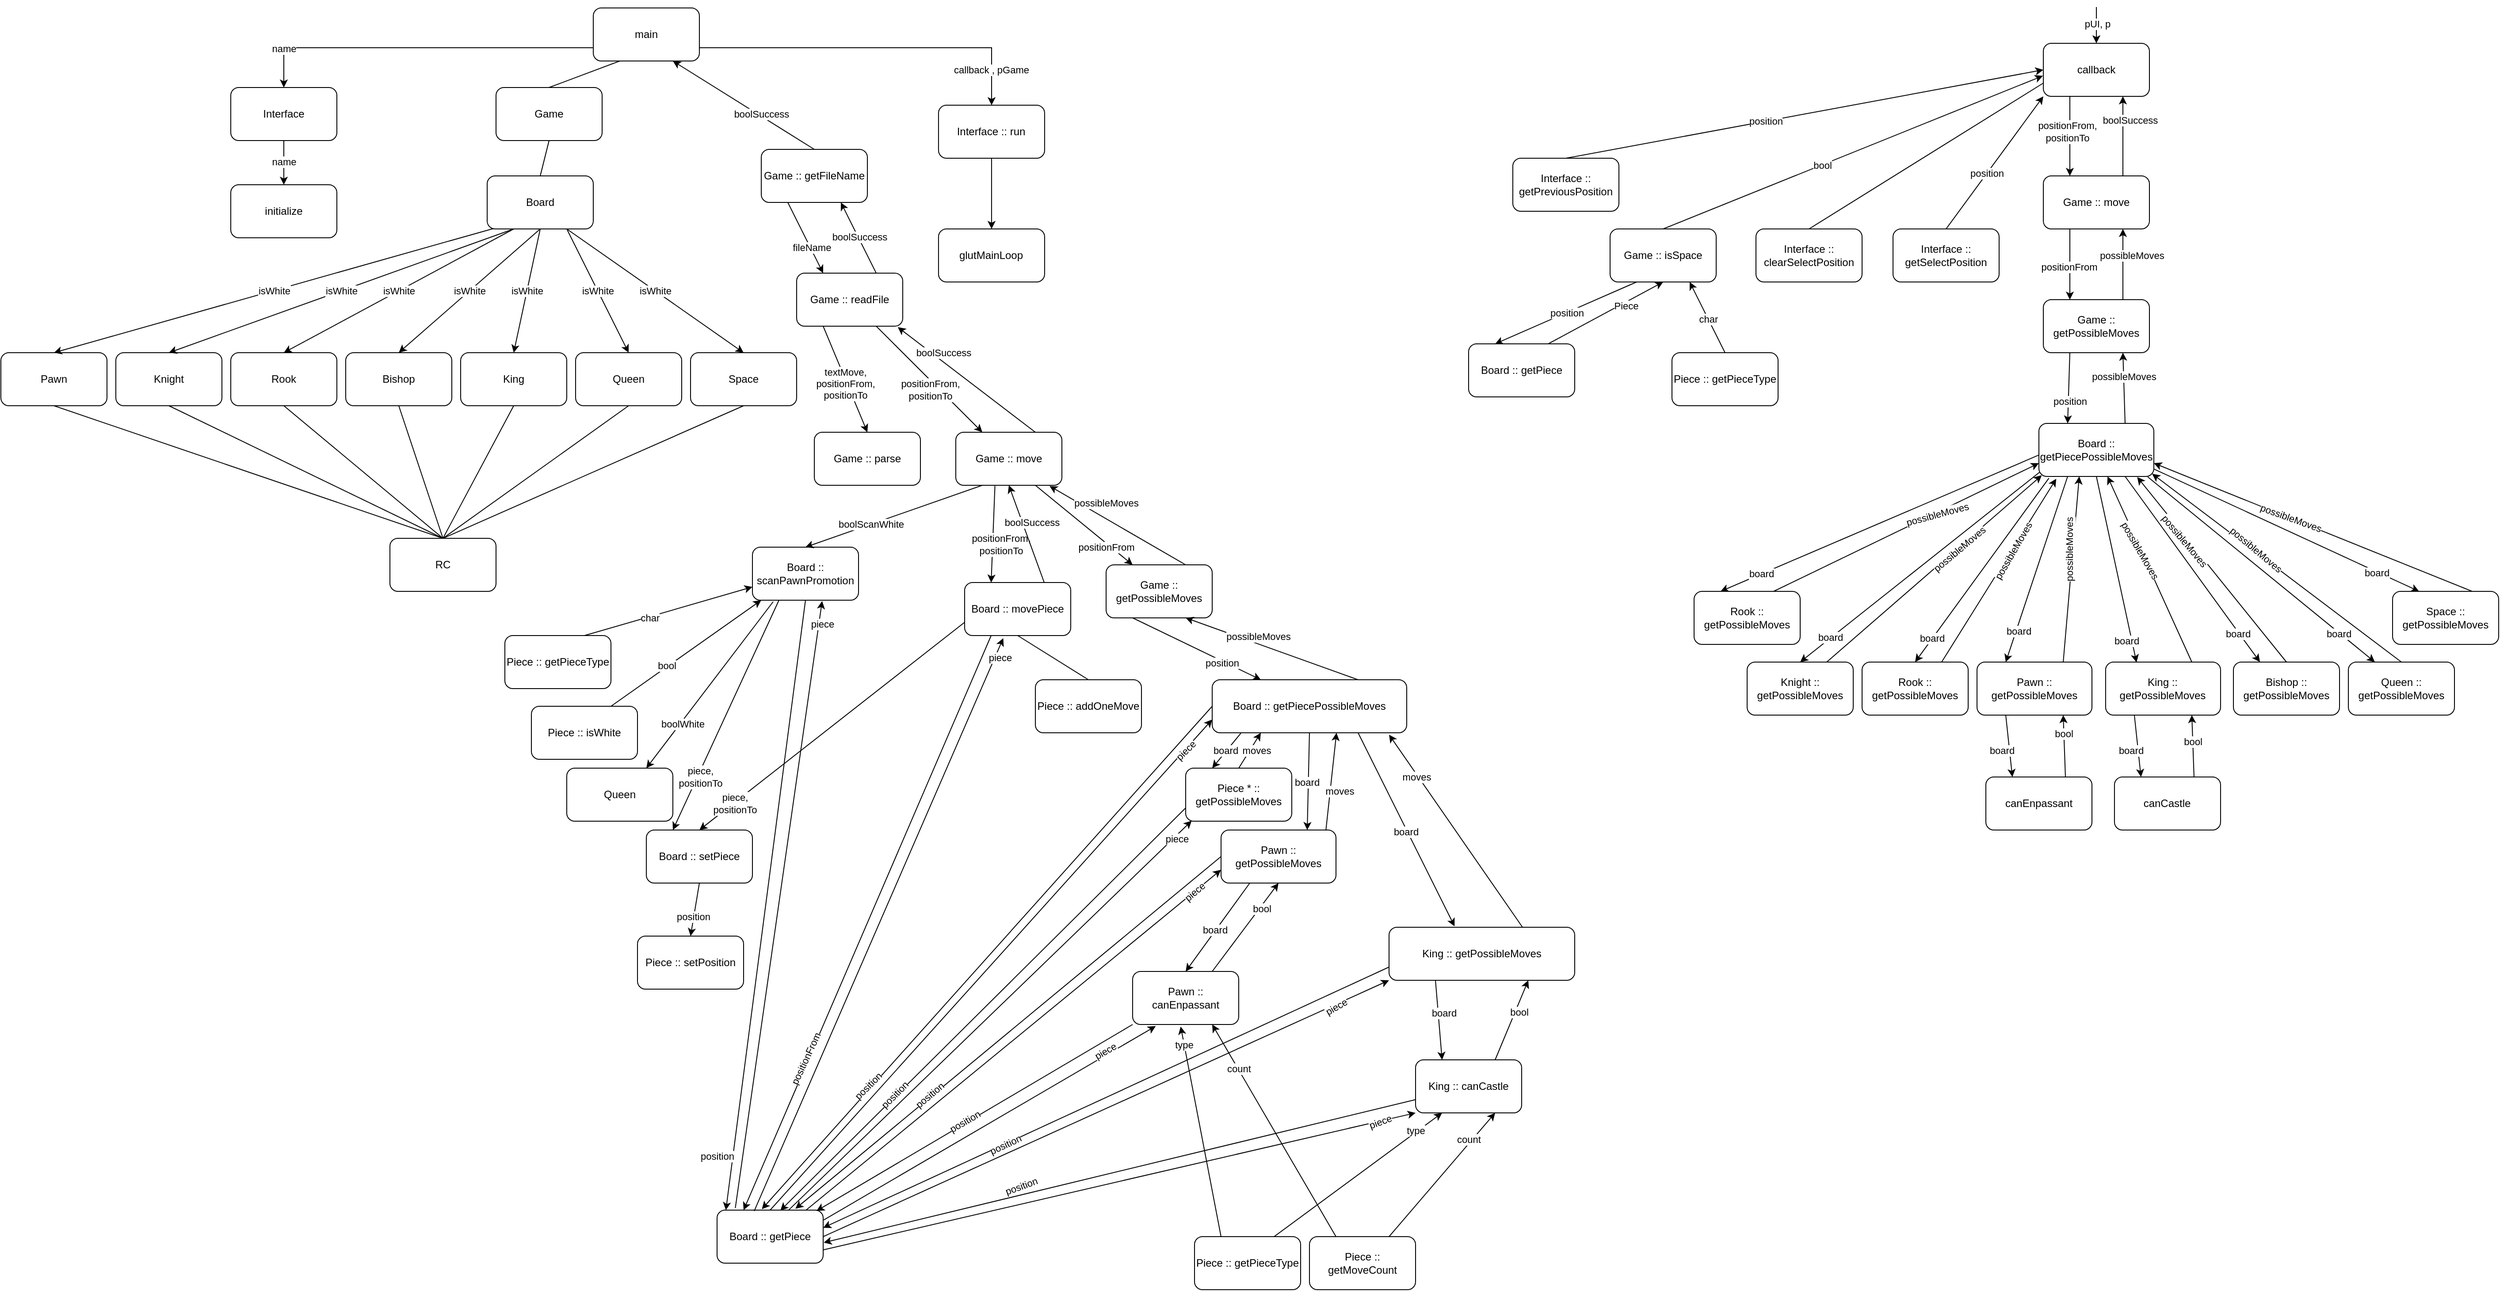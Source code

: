 <mxfile version="17.4.6"><diagram id="-h62QoDHRkfwKDIcuAm9" name="Page-1"><mxGraphModel dx="1977" dy="1030" grid="1" gridSize="10" guides="1" tooltips="1" connect="1" arrows="1" fold="1" page="1" pageScale="1" pageWidth="1700" pageHeight="1100" math="0" shadow="0"><root><mxCell id="0"/><mxCell id="1" parent="0"/><mxCell id="ZbgwgO8mjcDQ1uNeFSjo-3" value="" style="edgeStyle=orthogonalEdgeStyle;rounded=0;orthogonalLoop=1;jettySize=auto;html=1;exitX=1;exitY=0.75;exitDx=0;exitDy=0;" edge="1" parent="1" source="ZbgwgO8mjcDQ1uNeFSjo-1" target="ZbgwgO8mjcDQ1uNeFSjo-2"><mxGeometry relative="1" as="geometry"/></mxCell><mxCell id="ZbgwgO8mjcDQ1uNeFSjo-4" value="callback , pGame" style="edgeLabel;html=1;align=center;verticalAlign=middle;resizable=0;points=[];" vertex="1" connectable="0" parent="ZbgwgO8mjcDQ1uNeFSjo-3"><mxGeometry x="0.086" y="-1" relative="1" as="geometry"><mxPoint x="115" y="24" as="offset"/></mxGeometry></mxCell><mxCell id="ZbgwgO8mjcDQ1uNeFSjo-8" value="" style="edgeStyle=orthogonalEdgeStyle;rounded=0;orthogonalLoop=1;jettySize=auto;html=1;exitX=0;exitY=0.75;exitDx=0;exitDy=0;" edge="1" parent="1" source="ZbgwgO8mjcDQ1uNeFSjo-1" target="ZbgwgO8mjcDQ1uNeFSjo-7"><mxGeometry relative="1" as="geometry"/></mxCell><mxCell id="ZbgwgO8mjcDQ1uNeFSjo-9" value="name" style="edgeLabel;html=1;align=center;verticalAlign=middle;resizable=0;points=[];" vertex="1" connectable="0" parent="ZbgwgO8mjcDQ1uNeFSjo-8"><mxGeometry x="0.783" relative="1" as="geometry"><mxPoint y="-1" as="offset"/></mxGeometry></mxCell><mxCell id="ZbgwgO8mjcDQ1uNeFSjo-1" value="main" style="rounded=1;whiteSpace=wrap;html=1;" vertex="1" parent="1"><mxGeometry x="800" y="10" width="120" height="60" as="geometry"/></mxCell><mxCell id="ZbgwgO8mjcDQ1uNeFSjo-6" value="" style="edgeStyle=orthogonalEdgeStyle;rounded=0;orthogonalLoop=1;jettySize=auto;html=1;" edge="1" parent="1" source="ZbgwgO8mjcDQ1uNeFSjo-2" target="ZbgwgO8mjcDQ1uNeFSjo-5"><mxGeometry relative="1" as="geometry"/></mxCell><mxCell id="ZbgwgO8mjcDQ1uNeFSjo-2" value="Interface :: run" style="rounded=1;whiteSpace=wrap;html=1;" vertex="1" parent="1"><mxGeometry x="1190.46" y="120" width="120" height="60" as="geometry"/></mxCell><mxCell id="ZbgwgO8mjcDQ1uNeFSjo-5" value="glutMainLoop" style="whiteSpace=wrap;html=1;rounded=1;" vertex="1" parent="1"><mxGeometry x="1190.46" y="260" width="120" height="60" as="geometry"/></mxCell><mxCell id="ZbgwgO8mjcDQ1uNeFSjo-12" value="" style="edgeStyle=orthogonalEdgeStyle;rounded=0;orthogonalLoop=1;jettySize=auto;html=1;" edge="1" parent="1" source="ZbgwgO8mjcDQ1uNeFSjo-7" target="ZbgwgO8mjcDQ1uNeFSjo-11"><mxGeometry relative="1" as="geometry"/></mxCell><mxCell id="ZbgwgO8mjcDQ1uNeFSjo-13" value="name" style="edgeLabel;html=1;align=center;verticalAlign=middle;resizable=0;points=[];" vertex="1" connectable="0" parent="ZbgwgO8mjcDQ1uNeFSjo-12"><mxGeometry x="-0.061" y="1" relative="1" as="geometry"><mxPoint x="-1" as="offset"/></mxGeometry></mxCell><mxCell id="ZbgwgO8mjcDQ1uNeFSjo-7" value="Interface" style="rounded=1;whiteSpace=wrap;html=1;" vertex="1" parent="1"><mxGeometry x="390" y="100" width="120" height="60" as="geometry"/></mxCell><mxCell id="ZbgwgO8mjcDQ1uNeFSjo-11" value="initialize" style="rounded=1;whiteSpace=wrap;html=1;" vertex="1" parent="1"><mxGeometry x="390" y="210" width="120" height="60" as="geometry"/></mxCell><mxCell id="ZbgwgO8mjcDQ1uNeFSjo-14" value="Game" style="rounded=1;whiteSpace=wrap;html=1;" vertex="1" parent="1"><mxGeometry x="690" y="100" width="120" height="60" as="geometry"/></mxCell><mxCell id="ZbgwgO8mjcDQ1uNeFSjo-18" value="Game :: getFileName" style="rounded=1;whiteSpace=wrap;html=1;" vertex="1" parent="1"><mxGeometry x="990" y="170" width="120" height="60" as="geometry"/></mxCell><mxCell id="ZbgwgO8mjcDQ1uNeFSjo-21" value="Game :: readFile" style="rounded=1;whiteSpace=wrap;html=1;" vertex="1" parent="1"><mxGeometry x="1030" y="310" width="120" height="60" as="geometry"/></mxCell><mxCell id="ZbgwgO8mjcDQ1uNeFSjo-24" value="Game :: parse" style="rounded=1;whiteSpace=wrap;html=1;" vertex="1" parent="1"><mxGeometry x="1050" y="490" width="120" height="60" as="geometry"/></mxCell><mxCell id="ZbgwgO8mjcDQ1uNeFSjo-26" value="Game :: move" style="rounded=1;whiteSpace=wrap;html=1;" vertex="1" parent="1"><mxGeometry x="1210" y="490" width="120" height="60" as="geometry"/></mxCell><mxCell id="ZbgwgO8mjcDQ1uNeFSjo-29" value="" style="endArrow=none;html=1;rounded=0;entryX=0.25;entryY=1;entryDx=0;entryDy=0;exitX=0.5;exitY=0;exitDx=0;exitDy=0;" edge="1" parent="1" source="ZbgwgO8mjcDQ1uNeFSjo-14" target="ZbgwgO8mjcDQ1uNeFSjo-1"><mxGeometry width="50" height="50" relative="1" as="geometry"><mxPoint x="880" y="230" as="sourcePoint"/><mxPoint x="930" y="180" as="targetPoint"/></mxGeometry></mxCell><mxCell id="ZbgwgO8mjcDQ1uNeFSjo-34" value="" style="endArrow=classic;html=1;rounded=0;entryX=0.75;entryY=1;entryDx=0;entryDy=0;exitX=0.5;exitY=0;exitDx=0;exitDy=0;" edge="1" parent="1" source="ZbgwgO8mjcDQ1uNeFSjo-18" target="ZbgwgO8mjcDQ1uNeFSjo-1"><mxGeometry width="50" height="50" relative="1" as="geometry"><mxPoint x="880" y="230" as="sourcePoint"/><mxPoint x="930" y="180" as="targetPoint"/></mxGeometry></mxCell><mxCell id="ZbgwgO8mjcDQ1uNeFSjo-38" value="boolSuccess" style="edgeLabel;html=1;align=center;verticalAlign=middle;resizable=0;points=[];" vertex="1" connectable="0" parent="ZbgwgO8mjcDQ1uNeFSjo-34"><mxGeometry x="-0.096" y="1" relative="1" as="geometry"><mxPoint x="13" y="4" as="offset"/></mxGeometry></mxCell><mxCell id="ZbgwgO8mjcDQ1uNeFSjo-41" value="" style="endArrow=classic;html=1;rounded=0;entryX=0.5;entryY=0;entryDx=0;entryDy=0;exitX=0.25;exitY=1;exitDx=0;exitDy=0;" edge="1" parent="1" source="ZbgwgO8mjcDQ1uNeFSjo-21" target="ZbgwgO8mjcDQ1uNeFSjo-24"><mxGeometry width="50" height="50" relative="1" as="geometry"><mxPoint x="1030" y="320" as="sourcePoint"/><mxPoint x="1080" y="270" as="targetPoint"/></mxGeometry></mxCell><mxCell id="ZbgwgO8mjcDQ1uNeFSjo-42" value="&lt;span style=&quot;font-family: &amp;#34;helvetica&amp;#34;&quot;&gt;textMove, &lt;br&gt;positionFrom,&lt;/span&gt;&lt;br style=&quot;background-color: rgb(248 , 249 , 250) ; font-family: &amp;#34;helvetica&amp;#34;&quot;&gt;&lt;span style=&quot;font-family: &amp;#34;helvetica&amp;#34;&quot;&gt;positionTo&lt;/span&gt;" style="edgeLabel;html=1;align=center;verticalAlign=middle;resizable=0;points=[];" vertex="1" connectable="0" parent="ZbgwgO8mjcDQ1uNeFSjo-41"><mxGeometry x="0.058" y="-2" relative="1" as="geometry"><mxPoint as="offset"/></mxGeometry></mxCell><mxCell id="ZbgwgO8mjcDQ1uNeFSjo-43" value="" style="endArrow=classic;html=1;rounded=0;entryX=0.25;entryY=0;entryDx=0;entryDy=0;exitX=0.75;exitY=1;exitDx=0;exitDy=0;" edge="1" parent="1" source="ZbgwgO8mjcDQ1uNeFSjo-21" target="ZbgwgO8mjcDQ1uNeFSjo-26"><mxGeometry width="50" height="50" relative="1" as="geometry"><mxPoint x="1070" y="330" as="sourcePoint"/><mxPoint x="990" y="410" as="targetPoint"/></mxGeometry></mxCell><mxCell id="ZbgwgO8mjcDQ1uNeFSjo-44" value="&lt;span style=&quot;font-family: &amp;#34;helvetica&amp;#34;&quot;&gt;positionFrom,&lt;/span&gt;&lt;br style=&quot;background-color: rgb(248 , 249 , 250) ; font-family: &amp;#34;helvetica&amp;#34;&quot;&gt;&lt;span style=&quot;font-family: &amp;#34;helvetica&amp;#34;&quot;&gt;positionTo&lt;/span&gt;" style="edgeLabel;html=1;align=center;verticalAlign=middle;resizable=0;points=[];" vertex="1" connectable="0" parent="ZbgwgO8mjcDQ1uNeFSjo-43"><mxGeometry x="0.058" y="-2" relative="1" as="geometry"><mxPoint x="-1" y="7" as="offset"/></mxGeometry></mxCell><mxCell id="ZbgwgO8mjcDQ1uNeFSjo-45" value="Game :: getPossibleMoves" style="rounded=1;whiteSpace=wrap;html=1;" vertex="1" parent="1"><mxGeometry x="1380" y="640" width="120" height="60" as="geometry"/></mxCell><mxCell id="ZbgwgO8mjcDQ1uNeFSjo-48" value="boolSuccess" style="endArrow=classic;html=1;rounded=0;entryX=0.953;entryY=1.018;entryDx=0;entryDy=0;entryPerimeter=0;exitX=0.75;exitY=0;exitDx=0;exitDy=0;" edge="1" parent="1" source="ZbgwgO8mjcDQ1uNeFSjo-26" target="ZbgwgO8mjcDQ1uNeFSjo-21"><mxGeometry x="0.397" y="-8" width="50" height="50" relative="1" as="geometry"><mxPoint x="1190" y="390" as="sourcePoint"/><mxPoint x="1240" y="340" as="targetPoint"/><mxPoint as="offset"/></mxGeometry></mxCell><mxCell id="ZbgwgO8mjcDQ1uNeFSjo-49" value="" style="endArrow=classic;html=1;rounded=0;entryX=0.883;entryY=1.013;entryDx=0;entryDy=0;exitX=0.75;exitY=0;exitDx=0;exitDy=0;entryPerimeter=0;" edge="1" parent="1" source="ZbgwgO8mjcDQ1uNeFSjo-45" target="ZbgwgO8mjcDQ1uNeFSjo-26"><mxGeometry width="50" height="50" relative="1" as="geometry"><mxPoint x="1130" y="600" as="sourcePoint"/><mxPoint x="1180" y="550" as="targetPoint"/></mxGeometry></mxCell><mxCell id="ZbgwgO8mjcDQ1uNeFSjo-50" value="possibleMoves" style="edgeLabel;html=1;align=center;verticalAlign=middle;resizable=0;points=[];" vertex="1" connectable="0" parent="ZbgwgO8mjcDQ1uNeFSjo-49"><mxGeometry x="-0.356" relative="1" as="geometry"><mxPoint x="-40" y="-41" as="offset"/></mxGeometry></mxCell><mxCell id="ZbgwgO8mjcDQ1uNeFSjo-51" value="Board" style="rounded=1;whiteSpace=wrap;html=1;" vertex="1" parent="1"><mxGeometry x="680" y="200" width="120" height="60" as="geometry"/></mxCell><mxCell id="ZbgwgO8mjcDQ1uNeFSjo-53" value="" style="endArrow=none;html=1;rounded=0;entryX=0.5;entryY=1;entryDx=0;entryDy=0;exitX=0.5;exitY=0;exitDx=0;exitDy=0;" edge="1" parent="1" source="ZbgwgO8mjcDQ1uNeFSjo-51" target="ZbgwgO8mjcDQ1uNeFSjo-14"><mxGeometry width="50" height="50" relative="1" as="geometry"><mxPoint x="970" y="250" as="sourcePoint"/><mxPoint x="1020" y="200" as="targetPoint"/></mxGeometry></mxCell><mxCell id="ZbgwgO8mjcDQ1uNeFSjo-54" value="Pawn" style="rounded=1;whiteSpace=wrap;html=1;" vertex="1" parent="1"><mxGeometry x="130" y="400" width="120" height="60" as="geometry"/></mxCell><mxCell id="ZbgwgO8mjcDQ1uNeFSjo-57" value="" style="endArrow=classic;html=1;rounded=0;exitX=0.25;exitY=1;exitDx=0;exitDy=0;entryX=0.25;entryY=0;entryDx=0;entryDy=0;" edge="1" parent="1" source="ZbgwgO8mjcDQ1uNeFSjo-18" target="ZbgwgO8mjcDQ1uNeFSjo-21"><mxGeometry width="50" height="50" relative="1" as="geometry"><mxPoint x="1120" y="260" as="sourcePoint"/><mxPoint x="1170" y="210" as="targetPoint"/></mxGeometry></mxCell><mxCell id="ZbgwgO8mjcDQ1uNeFSjo-58" value="fileName" style="edgeLabel;html=1;align=center;verticalAlign=middle;resizable=0;points=[];" vertex="1" connectable="0" parent="ZbgwgO8mjcDQ1uNeFSjo-57"><mxGeometry x="0.291" y="1" relative="1" as="geometry"><mxPoint as="offset"/></mxGeometry></mxCell><mxCell id="ZbgwgO8mjcDQ1uNeFSjo-59" value="" style="endArrow=classic;html=1;rounded=0;entryX=0.75;entryY=1;entryDx=0;entryDy=0;exitX=0.75;exitY=0;exitDx=0;exitDy=0;" edge="1" parent="1" source="ZbgwgO8mjcDQ1uNeFSjo-21" target="ZbgwgO8mjcDQ1uNeFSjo-18"><mxGeometry width="50" height="50" relative="1" as="geometry"><mxPoint x="1120" y="260" as="sourcePoint"/><mxPoint x="1170" y="210" as="targetPoint"/></mxGeometry></mxCell><mxCell id="ZbgwgO8mjcDQ1uNeFSjo-60" value="boolSuccess" style="edgeLabel;html=1;align=center;verticalAlign=middle;resizable=0;points=[];" vertex="1" connectable="0" parent="ZbgwgO8mjcDQ1uNeFSjo-59"><mxGeometry x="0.03" y="-1" relative="1" as="geometry"><mxPoint as="offset"/></mxGeometry></mxCell><mxCell id="ZbgwgO8mjcDQ1uNeFSjo-61" value="" style="endArrow=classic;html=1;rounded=0;exitX=0.75;exitY=1;exitDx=0;exitDy=0;entryX=0.25;entryY=0;entryDx=0;entryDy=0;" edge="1" parent="1" source="ZbgwgO8mjcDQ1uNeFSjo-26" target="ZbgwgO8mjcDQ1uNeFSjo-45"><mxGeometry width="50" height="50" relative="1" as="geometry"><mxPoint x="1110" y="460" as="sourcePoint"/><mxPoint x="1160" y="410" as="targetPoint"/></mxGeometry></mxCell><mxCell id="ZbgwgO8mjcDQ1uNeFSjo-62" value="positionFrom" style="edgeLabel;html=1;align=center;verticalAlign=middle;resizable=0;points=[];" vertex="1" connectable="0" parent="ZbgwgO8mjcDQ1uNeFSjo-61"><mxGeometry x="0.29" y="-1" relative="1" as="geometry"><mxPoint x="10" y="11" as="offset"/></mxGeometry></mxCell><mxCell id="ZbgwgO8mjcDQ1uNeFSjo-65" value="" style="endArrow=classic;html=1;rounded=0;exitX=0.061;exitY=0.991;exitDx=0;exitDy=0;entryX=0.5;entryY=0;entryDx=0;entryDy=0;exitPerimeter=0;" edge="1" parent="1" source="ZbgwgO8mjcDQ1uNeFSjo-51" target="ZbgwgO8mjcDQ1uNeFSjo-54"><mxGeometry width="50" height="50" relative="1" as="geometry"><mxPoint x="870" y="290" as="sourcePoint"/><mxPoint x="920" y="240" as="targetPoint"/></mxGeometry></mxCell><mxCell id="ZbgwgO8mjcDQ1uNeFSjo-66" value="isWhite" style="edgeLabel;html=1;align=center;verticalAlign=middle;resizable=0;points=[];" vertex="1" connectable="0" parent="ZbgwgO8mjcDQ1uNeFSjo-65"><mxGeometry x="-0.002" relative="1" as="geometry"><mxPoint as="offset"/></mxGeometry></mxCell><mxCell id="ZbgwgO8mjcDQ1uNeFSjo-69" value="Knight" style="rounded=1;whiteSpace=wrap;html=1;" vertex="1" parent="1"><mxGeometry x="260" y="400" width="120" height="60" as="geometry"/></mxCell><mxCell id="ZbgwgO8mjcDQ1uNeFSjo-70" value="" style="endArrow=classic;html=1;rounded=0;exitX=0.25;exitY=1;exitDx=0;exitDy=0;entryX=0.5;entryY=0;entryDx=0;entryDy=0;" edge="1" parent="1" target="ZbgwgO8mjcDQ1uNeFSjo-69" source="ZbgwgO8mjcDQ1uNeFSjo-51"><mxGeometry width="50" height="50" relative="1" as="geometry"><mxPoint x="700" y="283.75" as="sourcePoint"/><mxPoint x="960" y="306.25" as="targetPoint"/></mxGeometry></mxCell><mxCell id="ZbgwgO8mjcDQ1uNeFSjo-71" value="isWhite" style="edgeLabel;html=1;align=center;verticalAlign=middle;resizable=0;points=[];" vertex="1" connectable="0" parent="ZbgwgO8mjcDQ1uNeFSjo-70"><mxGeometry x="-0.002" relative="1" as="geometry"><mxPoint as="offset"/></mxGeometry></mxCell><mxCell id="ZbgwgO8mjcDQ1uNeFSjo-72" value="Rook" style="rounded=1;whiteSpace=wrap;html=1;" vertex="1" parent="1"><mxGeometry x="390" y="400" width="120" height="60" as="geometry"/></mxCell><mxCell id="ZbgwgO8mjcDQ1uNeFSjo-73" value="" style="endArrow=classic;html=1;rounded=0;exitX=0.25;exitY=1;exitDx=0;exitDy=0;entryX=0.5;entryY=0;entryDx=0;entryDy=0;" edge="1" parent="1" target="ZbgwgO8mjcDQ1uNeFSjo-72" source="ZbgwgO8mjcDQ1uNeFSjo-51"><mxGeometry width="50" height="50" relative="1" as="geometry"><mxPoint x="820" y="416.25" as="sourcePoint"/><mxPoint x="1000" y="371.25" as="targetPoint"/></mxGeometry></mxCell><mxCell id="ZbgwgO8mjcDQ1uNeFSjo-74" value="isWhite" style="edgeLabel;html=1;align=center;verticalAlign=middle;resizable=0;points=[];" vertex="1" connectable="0" parent="ZbgwgO8mjcDQ1uNeFSjo-73"><mxGeometry x="-0.002" relative="1" as="geometry"><mxPoint as="offset"/></mxGeometry></mxCell><mxCell id="ZbgwgO8mjcDQ1uNeFSjo-75" value="Bishop" style="rounded=1;whiteSpace=wrap;html=1;" vertex="1" parent="1"><mxGeometry x="520" y="400" width="120" height="60" as="geometry"/></mxCell><mxCell id="ZbgwgO8mjcDQ1uNeFSjo-76" value="" style="endArrow=classic;html=1;rounded=0;exitX=0.5;exitY=1;exitDx=0;exitDy=0;entryX=0.5;entryY=0;entryDx=0;entryDy=0;" edge="1" parent="1" target="ZbgwgO8mjcDQ1uNeFSjo-75" source="ZbgwgO8mjcDQ1uNeFSjo-51"><mxGeometry width="50" height="50" relative="1" as="geometry"><mxPoint x="870" y="481.25" as="sourcePoint"/><mxPoint x="1050" y="436.25" as="targetPoint"/></mxGeometry></mxCell><mxCell id="ZbgwgO8mjcDQ1uNeFSjo-77" value="isWhite" style="edgeLabel;html=1;align=center;verticalAlign=middle;resizable=0;points=[];" vertex="1" connectable="0" parent="ZbgwgO8mjcDQ1uNeFSjo-76"><mxGeometry x="-0.002" relative="1" as="geometry"><mxPoint as="offset"/></mxGeometry></mxCell><mxCell id="ZbgwgO8mjcDQ1uNeFSjo-78" value="King" style="rounded=1;whiteSpace=wrap;html=1;" vertex="1" parent="1"><mxGeometry x="650" y="400" width="120" height="60" as="geometry"/></mxCell><mxCell id="ZbgwgO8mjcDQ1uNeFSjo-79" value="" style="endArrow=classic;html=1;rounded=0;exitX=0.5;exitY=1;exitDx=0;exitDy=0;entryX=0.5;entryY=0;entryDx=0;entryDy=0;" edge="1" parent="1" target="ZbgwgO8mjcDQ1uNeFSjo-78" source="ZbgwgO8mjcDQ1uNeFSjo-51"><mxGeometry width="50" height="50" relative="1" as="geometry"><mxPoint x="1000" y="481.25" as="sourcePoint"/><mxPoint x="1180" y="436.25" as="targetPoint"/></mxGeometry></mxCell><mxCell id="ZbgwgO8mjcDQ1uNeFSjo-80" value="isWhite" style="edgeLabel;html=1;align=center;verticalAlign=middle;resizable=0;points=[];" vertex="1" connectable="0" parent="ZbgwgO8mjcDQ1uNeFSjo-79"><mxGeometry x="-0.002" relative="1" as="geometry"><mxPoint as="offset"/></mxGeometry></mxCell><mxCell id="ZbgwgO8mjcDQ1uNeFSjo-81" value="Queen" style="rounded=1;whiteSpace=wrap;html=1;" vertex="1" parent="1"><mxGeometry x="780" y="400" width="120" height="60" as="geometry"/></mxCell><mxCell id="ZbgwgO8mjcDQ1uNeFSjo-82" value="" style="endArrow=classic;html=1;rounded=0;exitX=0.75;exitY=1;exitDx=0;exitDy=0;entryX=0.5;entryY=0;entryDx=0;entryDy=0;" edge="1" parent="1" target="ZbgwgO8mjcDQ1uNeFSjo-81" source="ZbgwgO8mjcDQ1uNeFSjo-51"><mxGeometry width="50" height="50" relative="1" as="geometry"><mxPoint x="1085" y="410" as="sourcePoint"/><mxPoint x="1265" y="365" as="targetPoint"/></mxGeometry></mxCell><mxCell id="ZbgwgO8mjcDQ1uNeFSjo-83" value="isWhite" style="edgeLabel;html=1;align=center;verticalAlign=middle;resizable=0;points=[];" vertex="1" connectable="0" parent="ZbgwgO8mjcDQ1uNeFSjo-82"><mxGeometry x="-0.002" relative="1" as="geometry"><mxPoint as="offset"/></mxGeometry></mxCell><mxCell id="ZbgwgO8mjcDQ1uNeFSjo-84" value="Space" style="rounded=1;whiteSpace=wrap;html=1;" vertex="1" parent="1"><mxGeometry x="910" y="400" width="120" height="60" as="geometry"/></mxCell><mxCell id="ZbgwgO8mjcDQ1uNeFSjo-85" value="" style="endArrow=classic;html=1;rounded=0;exitX=0.75;exitY=1;exitDx=0;exitDy=0;entryX=0.5;entryY=0;entryDx=0;entryDy=0;" edge="1" parent="1" target="ZbgwgO8mjcDQ1uNeFSjo-84" source="ZbgwgO8mjcDQ1uNeFSjo-51"><mxGeometry width="50" height="50" relative="1" as="geometry"><mxPoint x="1130" y="410" as="sourcePoint"/><mxPoint x="1310" y="365" as="targetPoint"/></mxGeometry></mxCell><mxCell id="ZbgwgO8mjcDQ1uNeFSjo-86" value="isWhite" style="edgeLabel;html=1;align=center;verticalAlign=middle;resizable=0;points=[];" vertex="1" connectable="0" parent="ZbgwgO8mjcDQ1uNeFSjo-85"><mxGeometry x="-0.002" relative="1" as="geometry"><mxPoint as="offset"/></mxGeometry></mxCell><mxCell id="ZbgwgO8mjcDQ1uNeFSjo-88" value="Board :: getPiecePossibleMoves" style="rounded=1;whiteSpace=wrap;html=1;" vertex="1" parent="1"><mxGeometry x="1500" y="770" width="220" height="60" as="geometry"/></mxCell><mxCell id="ZbgwgO8mjcDQ1uNeFSjo-93" value="Pawn :: getPossibleMoves" style="rounded=1;whiteSpace=wrap;html=1;" vertex="1" parent="1"><mxGeometry x="1510" y="940" width="130" height="60" as="geometry"/></mxCell><mxCell id="ZbgwgO8mjcDQ1uNeFSjo-99" value="RC" style="rounded=1;whiteSpace=wrap;html=1;" vertex="1" parent="1"><mxGeometry x="570" y="610" width="120" height="60" as="geometry"/></mxCell><mxCell id="ZbgwgO8mjcDQ1uNeFSjo-101" value="" style="endArrow=none;html=1;rounded=0;exitX=0.5;exitY=1;exitDx=0;exitDy=0;entryX=0.5;entryY=0;entryDx=0;entryDy=0;" edge="1" parent="1" source="ZbgwgO8mjcDQ1uNeFSjo-54" target="ZbgwgO8mjcDQ1uNeFSjo-99"><mxGeometry width="50" height="50" relative="1" as="geometry"><mxPoint x="470" y="670" as="sourcePoint"/><mxPoint x="520" y="620" as="targetPoint"/></mxGeometry></mxCell><mxCell id="ZbgwgO8mjcDQ1uNeFSjo-102" value="" style="endArrow=none;html=1;rounded=0;exitX=0.5;exitY=1;exitDx=0;exitDy=0;entryX=0.5;entryY=0;entryDx=0;entryDy=0;" edge="1" parent="1" source="ZbgwgO8mjcDQ1uNeFSjo-69" target="ZbgwgO8mjcDQ1uNeFSjo-99"><mxGeometry width="50" height="50" relative="1" as="geometry"><mxPoint x="200" y="470" as="sourcePoint"/><mxPoint x="640" y="620" as="targetPoint"/></mxGeometry></mxCell><mxCell id="ZbgwgO8mjcDQ1uNeFSjo-103" value="" style="endArrow=none;html=1;rounded=0;exitX=0.5;exitY=1;exitDx=0;exitDy=0;entryX=0.5;entryY=0;entryDx=0;entryDy=0;" edge="1" parent="1" source="ZbgwgO8mjcDQ1uNeFSjo-72" target="ZbgwgO8mjcDQ1uNeFSjo-99"><mxGeometry width="50" height="50" relative="1" as="geometry"><mxPoint x="210" y="480" as="sourcePoint"/><mxPoint x="650" y="630" as="targetPoint"/></mxGeometry></mxCell><mxCell id="ZbgwgO8mjcDQ1uNeFSjo-104" value="" style="endArrow=none;html=1;rounded=0;exitX=0.5;exitY=1;exitDx=0;exitDy=0;" edge="1" parent="1" source="ZbgwgO8mjcDQ1uNeFSjo-75"><mxGeometry width="50" height="50" relative="1" as="geometry"><mxPoint x="460" y="470" as="sourcePoint"/><mxPoint x="630" y="610" as="targetPoint"/></mxGeometry></mxCell><mxCell id="ZbgwgO8mjcDQ1uNeFSjo-105" value="" style="endArrow=none;html=1;rounded=0;exitX=0.5;exitY=1;exitDx=0;exitDy=0;" edge="1" parent="1" source="ZbgwgO8mjcDQ1uNeFSjo-78"><mxGeometry width="50" height="50" relative="1" as="geometry"><mxPoint x="470" y="480" as="sourcePoint"/><mxPoint x="630" y="610" as="targetPoint"/></mxGeometry></mxCell><mxCell id="ZbgwgO8mjcDQ1uNeFSjo-107" value="" style="endArrow=none;html=1;rounded=0;exitX=0.5;exitY=1;exitDx=0;exitDy=0;entryX=0.5;entryY=0;entryDx=0;entryDy=0;" edge="1" parent="1" source="ZbgwgO8mjcDQ1uNeFSjo-81" target="ZbgwgO8mjcDQ1uNeFSjo-99"><mxGeometry width="50" height="50" relative="1" as="geometry"><mxPoint x="720" y="470" as="sourcePoint"/><mxPoint x="640" y="620" as="targetPoint"/></mxGeometry></mxCell><mxCell id="ZbgwgO8mjcDQ1uNeFSjo-108" value="" style="endArrow=none;html=1;rounded=0;exitX=0.5;exitY=1;exitDx=0;exitDy=0;" edge="1" parent="1" source="ZbgwgO8mjcDQ1uNeFSjo-84"><mxGeometry width="50" height="50" relative="1" as="geometry"><mxPoint x="850" y="470" as="sourcePoint"/><mxPoint x="630" y="610" as="targetPoint"/></mxGeometry></mxCell><mxCell id="ZbgwgO8mjcDQ1uNeFSjo-109" value="Pawn :: canEnpassant" style="rounded=1;whiteSpace=wrap;html=1;" vertex="1" parent="1"><mxGeometry x="1410" y="1100" width="120" height="60" as="geometry"/></mxCell><mxCell id="ZbgwgO8mjcDQ1uNeFSjo-110" value="" style="endArrow=classic;html=1;rounded=0;exitX=0.75;exitY=0;exitDx=0;exitDy=0;entryX=0.5;entryY=1;entryDx=0;entryDy=0;" edge="1" parent="1" source="ZbgwgO8mjcDQ1uNeFSjo-109" target="ZbgwgO8mjcDQ1uNeFSjo-93"><mxGeometry width="50" height="50" relative="1" as="geometry"><mxPoint x="1470" y="1230" as="sourcePoint"/><mxPoint x="1520" y="1180" as="targetPoint"/></mxGeometry></mxCell><mxCell id="ZbgwgO8mjcDQ1uNeFSjo-113" value="bool" style="edgeLabel;html=1;align=center;verticalAlign=middle;resizable=0;points=[];" vertex="1" connectable="0" parent="ZbgwgO8mjcDQ1uNeFSjo-110"><mxGeometry x="0.42" relative="1" as="geometry"><mxPoint x="2" as="offset"/></mxGeometry></mxCell><mxCell id="ZbgwgO8mjcDQ1uNeFSjo-111" value="" style="endArrow=classic;html=1;rounded=0;exitX=0.25;exitY=1;exitDx=0;exitDy=0;entryX=0.5;entryY=0;entryDx=0;entryDy=0;" edge="1" parent="1" source="ZbgwgO8mjcDQ1uNeFSjo-93" target="ZbgwgO8mjcDQ1uNeFSjo-109"><mxGeometry width="50" height="50" relative="1" as="geometry"><mxPoint x="1290" y="1200" as="sourcePoint"/><mxPoint x="1340" y="1150" as="targetPoint"/></mxGeometry></mxCell><mxCell id="ZbgwgO8mjcDQ1uNeFSjo-112" value="board" style="edgeLabel;html=1;align=center;verticalAlign=middle;resizable=0;points=[];" vertex="1" connectable="0" parent="ZbgwgO8mjcDQ1uNeFSjo-111"><mxGeometry x="-0.118" relative="1" as="geometry"><mxPoint x="-8" y="9" as="offset"/></mxGeometry></mxCell><mxCell id="ZbgwgO8mjcDQ1uNeFSjo-114" value="King :: getPossibleMoves" style="rounded=1;whiteSpace=wrap;html=1;" vertex="1" parent="1"><mxGeometry x="1700" y="1050" width="210" height="60" as="geometry"/></mxCell><mxCell id="ZbgwgO8mjcDQ1uNeFSjo-119" value="King :: canCastle" style="rounded=1;whiteSpace=wrap;html=1;" vertex="1" parent="1"><mxGeometry x="1730" y="1200" width="120" height="60" as="geometry"/></mxCell><mxCell id="ZbgwgO8mjcDQ1uNeFSjo-120" value="" style="endArrow=classic;html=1;rounded=0;entryX=0.75;entryY=1;entryDx=0;entryDy=0;exitX=0.75;exitY=0;exitDx=0;exitDy=0;" edge="1" parent="1" source="ZbgwgO8mjcDQ1uNeFSjo-119" target="ZbgwgO8mjcDQ1uNeFSjo-114"><mxGeometry width="50" height="50" relative="1" as="geometry"><mxPoint x="1640" y="1240" as="sourcePoint"/><mxPoint x="1690" y="1190" as="targetPoint"/></mxGeometry></mxCell><mxCell id="ZbgwgO8mjcDQ1uNeFSjo-121" value="bool" style="edgeLabel;html=1;align=center;verticalAlign=middle;resizable=0;points=[];" vertex="1" connectable="0" parent="ZbgwgO8mjcDQ1uNeFSjo-120"><mxGeometry x="0.42" relative="1" as="geometry"><mxPoint y="9" as="offset"/></mxGeometry></mxCell><mxCell id="ZbgwgO8mjcDQ1uNeFSjo-122" value="" style="endArrow=classic;html=1;rounded=0;exitX=0.25;exitY=1;exitDx=0;exitDy=0;entryX=0.25;entryY=0;entryDx=0;entryDy=0;" edge="1" parent="1" source="ZbgwgO8mjcDQ1uNeFSjo-114" target="ZbgwgO8mjcDQ1uNeFSjo-119"><mxGeometry width="50" height="50" relative="1" as="geometry"><mxPoint x="1460" y="1210" as="sourcePoint"/><mxPoint x="1510" y="1160" as="targetPoint"/></mxGeometry></mxCell><mxCell id="ZbgwgO8mjcDQ1uNeFSjo-123" value="board" style="edgeLabel;html=1;align=center;verticalAlign=middle;resizable=0;points=[];" vertex="1" connectable="0" parent="ZbgwgO8mjcDQ1uNeFSjo-122"><mxGeometry x="-0.118" relative="1" as="geometry"><mxPoint x="6" y="-3" as="offset"/></mxGeometry></mxCell><mxCell id="ZbgwgO8mjcDQ1uNeFSjo-154" value="Piece * :: getPossibleMoves" style="rounded=1;whiteSpace=wrap;html=1;" vertex="1" parent="1"><mxGeometry x="1470" y="870" width="120" height="60" as="geometry"/></mxCell><mxCell id="ZbgwgO8mjcDQ1uNeFSjo-179" value="callback" style="rounded=1;whiteSpace=wrap;html=1;" vertex="1" parent="1"><mxGeometry x="2440" y="50" width="120" height="60" as="geometry"/></mxCell><mxCell id="ZbgwgO8mjcDQ1uNeFSjo-180" value="" style="endArrow=classic;html=1;rounded=0;entryX=0.5;entryY=0;entryDx=0;entryDy=0;" edge="1" parent="1" target="ZbgwgO8mjcDQ1uNeFSjo-179"><mxGeometry width="50" height="50" relative="1" as="geometry"><mxPoint x="2500" y="9" as="sourcePoint"/><mxPoint x="2410" y="140" as="targetPoint"/></mxGeometry></mxCell><mxCell id="ZbgwgO8mjcDQ1uNeFSjo-181" value="pUI, p" style="edgeLabel;html=1;align=center;verticalAlign=middle;resizable=0;points=[];" vertex="1" connectable="0" parent="ZbgwgO8mjcDQ1uNeFSjo-180"><mxGeometry x="-0.085" y="1" relative="1" as="geometry"><mxPoint as="offset"/></mxGeometry></mxCell><mxCell id="ZbgwgO8mjcDQ1uNeFSjo-184" value="Game :: move" style="rounded=1;whiteSpace=wrap;html=1;" vertex="1" parent="1"><mxGeometry x="2440" y="200" width="120" height="60" as="geometry"/></mxCell><mxCell id="ZbgwgO8mjcDQ1uNeFSjo-187" value="" style="endArrow=classic;html=1;rounded=0;entryX=0.25;entryY=0;entryDx=0;entryDy=0;exitX=0.25;exitY=1;exitDx=0;exitDy=0;" edge="1" parent="1" source="ZbgwgO8mjcDQ1uNeFSjo-179" target="ZbgwgO8mjcDQ1uNeFSjo-184"><mxGeometry width="50" height="50" relative="1" as="geometry"><mxPoint x="2410" y="200" as="sourcePoint"/><mxPoint x="2280" y="240" as="targetPoint"/></mxGeometry></mxCell><mxCell id="ZbgwgO8mjcDQ1uNeFSjo-188" value="&lt;span style=&quot;font-family: &amp;#34;helvetica&amp;#34;&quot;&gt;positionFrom,&lt;/span&gt;&lt;br style=&quot;background-color: rgb(248 , 249 , 250) ; font-family: &amp;#34;helvetica&amp;#34;&quot;&gt;&lt;span style=&quot;font-family: &amp;#34;helvetica&amp;#34;&quot;&gt;positionTo&lt;/span&gt;" style="edgeLabel;html=1;align=center;verticalAlign=middle;resizable=0;points=[];" vertex="1" connectable="0" parent="ZbgwgO8mjcDQ1uNeFSjo-187"><mxGeometry x="0.058" y="-2" relative="1" as="geometry"><mxPoint x="-1" y="-8" as="offset"/></mxGeometry></mxCell><mxCell id="ZbgwgO8mjcDQ1uNeFSjo-191" value="Game :: getPossibleMoves" style="rounded=1;whiteSpace=wrap;html=1;" vertex="1" parent="1"><mxGeometry x="2440" y="340" width="120" height="60" as="geometry"/></mxCell><mxCell id="ZbgwgO8mjcDQ1uNeFSjo-192" value="boolSuccess" style="endArrow=classic;html=1;rounded=0;entryX=0.75;entryY=1;entryDx=0;entryDy=0;exitX=0.75;exitY=0;exitDx=0;exitDy=0;" edge="1" parent="1" source="ZbgwgO8mjcDQ1uNeFSjo-184" target="ZbgwgO8mjcDQ1uNeFSjo-179"><mxGeometry x="0.397" y="-8" width="50" height="50" relative="1" as="geometry"><mxPoint x="2480" y="220" as="sourcePoint"/><mxPoint x="2434.36" y="201.08" as="targetPoint"/><mxPoint as="offset"/></mxGeometry></mxCell><mxCell id="ZbgwgO8mjcDQ1uNeFSjo-193" value="" style="endArrow=classic;html=1;rounded=0;entryX=0.75;entryY=1;entryDx=0;entryDy=0;exitX=0.75;exitY=0;exitDx=0;exitDy=0;" edge="1" parent="1" source="ZbgwgO8mjcDQ1uNeFSjo-191" target="ZbgwgO8mjcDQ1uNeFSjo-184"><mxGeometry width="50" height="50" relative="1" as="geometry"><mxPoint x="2420" y="430" as="sourcePoint"/><mxPoint x="2470" y="380" as="targetPoint"/></mxGeometry></mxCell><mxCell id="ZbgwgO8mjcDQ1uNeFSjo-194" value="possibleMoves" style="edgeLabel;html=1;align=center;verticalAlign=middle;resizable=0;points=[];" vertex="1" connectable="0" parent="ZbgwgO8mjcDQ1uNeFSjo-193"><mxGeometry x="-0.356" relative="1" as="geometry"><mxPoint x="10" y="-24" as="offset"/></mxGeometry></mxCell><mxCell id="ZbgwgO8mjcDQ1uNeFSjo-195" value="" style="endArrow=classic;html=1;rounded=0;exitX=0.25;exitY=1;exitDx=0;exitDy=0;entryX=0.25;entryY=0;entryDx=0;entryDy=0;" edge="1" parent="1" source="ZbgwgO8mjcDQ1uNeFSjo-184" target="ZbgwgO8mjcDQ1uNeFSjo-191"><mxGeometry width="50" height="50" relative="1" as="geometry"><mxPoint x="2400" y="290" as="sourcePoint"/><mxPoint x="2450" y="240" as="targetPoint"/></mxGeometry></mxCell><mxCell id="ZbgwgO8mjcDQ1uNeFSjo-196" value="positionFrom" style="edgeLabel;html=1;align=center;verticalAlign=middle;resizable=0;points=[];" vertex="1" connectable="0" parent="ZbgwgO8mjcDQ1uNeFSjo-195"><mxGeometry x="0.29" y="-1" relative="1" as="geometry"><mxPoint y="-9" as="offset"/></mxGeometry></mxCell><mxCell id="ZbgwgO8mjcDQ1uNeFSjo-199" value="Board :: getPiecePossibleMoves" style="rounded=1;whiteSpace=wrap;html=1;" vertex="1" parent="1"><mxGeometry x="2435" y="480" width="130" height="60" as="geometry"/></mxCell><mxCell id="ZbgwgO8mjcDQ1uNeFSjo-200" value="Pawn :: getPossibleMoves" style="rounded=1;whiteSpace=wrap;html=1;" vertex="1" parent="1"><mxGeometry x="2365" y="750" width="130" height="60" as="geometry"/></mxCell><mxCell id="ZbgwgO8mjcDQ1uNeFSjo-201" value="" style="endArrow=classic;html=1;rounded=0;exitX=0.25;exitY=1;exitDx=0;exitDy=0;entryX=0.25;entryY=0;entryDx=0;entryDy=0;" edge="1" parent="1" source="ZbgwgO8mjcDQ1uNeFSjo-199" target="ZbgwgO8mjcDQ1uNeFSjo-200"><mxGeometry width="50" height="50" relative="1" as="geometry"><mxPoint x="2375" y="600" as="sourcePoint"/><mxPoint x="2425" y="550" as="targetPoint"/></mxGeometry></mxCell><mxCell id="ZbgwgO8mjcDQ1uNeFSjo-202" value="board" style="edgeLabel;html=1;align=center;verticalAlign=middle;resizable=0;points=[];" vertex="1" connectable="0" parent="ZbgwgO8mjcDQ1uNeFSjo-201"><mxGeometry x="-0.09" y="2" relative="1" as="geometry"><mxPoint x="-26" y="79" as="offset"/></mxGeometry></mxCell><mxCell id="ZbgwgO8mjcDQ1uNeFSjo-203" value="" style="endArrow=classic;html=1;rounded=0;exitX=0.75;exitY=0;exitDx=0;exitDy=0;entryX=0.351;entryY=1;entryDx=0;entryDy=0;entryPerimeter=0;" edge="1" parent="1" source="ZbgwgO8mjcDQ1uNeFSjo-200" target="ZbgwgO8mjcDQ1uNeFSjo-199"><mxGeometry width="50" height="50" relative="1" as="geometry"><mxPoint x="2355" y="600" as="sourcePoint"/><mxPoint x="2475" y="530" as="targetPoint"/></mxGeometry></mxCell><mxCell id="ZbgwgO8mjcDQ1uNeFSjo-204" value="possibleMoves" style="edgeLabel;html=1;align=center;verticalAlign=middle;resizable=0;points=[];rotation=-90;" vertex="1" connectable="0" parent="ZbgwgO8mjcDQ1uNeFSjo-203"><mxGeometry x="-0.343" relative="1" as="geometry"><mxPoint x="1" y="-58" as="offset"/></mxGeometry></mxCell><mxCell id="ZbgwgO8mjcDQ1uNeFSjo-205" value="canEnpassant" style="rounded=1;whiteSpace=wrap;html=1;" vertex="1" parent="1"><mxGeometry x="2375" y="880" width="120" height="60" as="geometry"/></mxCell><mxCell id="ZbgwgO8mjcDQ1uNeFSjo-206" value="" style="endArrow=classic;html=1;rounded=0;exitX=0.75;exitY=0;exitDx=0;exitDy=0;entryX=0.75;entryY=1;entryDx=0;entryDy=0;" edge="1" parent="1" source="ZbgwgO8mjcDQ1uNeFSjo-205" target="ZbgwgO8mjcDQ1uNeFSjo-200"><mxGeometry width="50" height="50" relative="1" as="geometry"><mxPoint x="2435" y="870" as="sourcePoint"/><mxPoint x="2485" y="820" as="targetPoint"/></mxGeometry></mxCell><mxCell id="ZbgwgO8mjcDQ1uNeFSjo-207" value="bool" style="edgeLabel;html=1;align=center;verticalAlign=middle;resizable=0;points=[];" vertex="1" connectable="0" parent="ZbgwgO8mjcDQ1uNeFSjo-206"><mxGeometry x="0.42" relative="1" as="geometry"><mxPoint as="offset"/></mxGeometry></mxCell><mxCell id="ZbgwgO8mjcDQ1uNeFSjo-208" value="" style="endArrow=classic;html=1;rounded=0;exitX=0.25;exitY=1;exitDx=0;exitDy=0;entryX=0.25;entryY=0;entryDx=0;entryDy=0;" edge="1" parent="1" source="ZbgwgO8mjcDQ1uNeFSjo-200" target="ZbgwgO8mjcDQ1uNeFSjo-205"><mxGeometry width="50" height="50" relative="1" as="geometry"><mxPoint x="2255" y="840" as="sourcePoint"/><mxPoint x="2305" y="790" as="targetPoint"/></mxGeometry></mxCell><mxCell id="ZbgwgO8mjcDQ1uNeFSjo-209" value="board" style="edgeLabel;html=1;align=center;verticalAlign=middle;resizable=0;points=[];" vertex="1" connectable="0" parent="ZbgwgO8mjcDQ1uNeFSjo-208"><mxGeometry x="-0.118" relative="1" as="geometry"><mxPoint x="-8" y="9" as="offset"/></mxGeometry></mxCell><mxCell id="ZbgwgO8mjcDQ1uNeFSjo-210" value="King :: getPossibleMoves" style="rounded=1;whiteSpace=wrap;html=1;" vertex="1" parent="1"><mxGeometry x="2510.46" y="750" width="130" height="60" as="geometry"/></mxCell><mxCell id="ZbgwgO8mjcDQ1uNeFSjo-211" value="" style="endArrow=classic;html=1;rounded=0;exitX=0.5;exitY=1;exitDx=0;exitDy=0;entryX=0.269;entryY=0.006;entryDx=0;entryDy=0;entryPerimeter=0;" edge="1" parent="1" source="ZbgwgO8mjcDQ1uNeFSjo-199" target="ZbgwgO8mjcDQ1uNeFSjo-210"><mxGeometry width="50" height="50" relative="1" as="geometry"><mxPoint x="2517.5" y="540" as="sourcePoint"/><mxPoint x="2595" y="560" as="targetPoint"/></mxGeometry></mxCell><mxCell id="ZbgwgO8mjcDQ1uNeFSjo-212" value="board" style="edgeLabel;html=1;align=center;verticalAlign=middle;resizable=0;points=[];" vertex="1" connectable="0" parent="ZbgwgO8mjcDQ1uNeFSjo-211"><mxGeometry x="-0.09" y="2" relative="1" as="geometry"><mxPoint x="11" y="90" as="offset"/></mxGeometry></mxCell><mxCell id="ZbgwgO8mjcDQ1uNeFSjo-213" value="" style="endArrow=classic;html=1;rounded=0;exitX=0.75;exitY=0;exitDx=0;exitDy=0;entryX=0.597;entryY=1;entryDx=0;entryDy=0;entryPerimeter=0;" edge="1" parent="1" source="ZbgwgO8mjcDQ1uNeFSjo-210" target="ZbgwgO8mjcDQ1uNeFSjo-199"><mxGeometry width="50" height="50" relative="1" as="geometry"><mxPoint x="2525" y="610" as="sourcePoint"/><mxPoint x="2550" y="540" as="targetPoint"/></mxGeometry></mxCell><mxCell id="ZbgwgO8mjcDQ1uNeFSjo-214" value="possibleMoves" style="edgeLabel;html=1;align=center;verticalAlign=middle;resizable=0;points=[];rotation=60;" vertex="1" connectable="0" parent="ZbgwgO8mjcDQ1uNeFSjo-213"><mxGeometry x="-0.343" relative="1" as="geometry"><mxPoint x="-27" y="-57" as="offset"/></mxGeometry></mxCell><mxCell id="ZbgwgO8mjcDQ1uNeFSjo-215" value="canCastle" style="rounded=1;whiteSpace=wrap;html=1;" vertex="1" parent="1"><mxGeometry x="2520.46" y="880" width="120" height="60" as="geometry"/></mxCell><mxCell id="ZbgwgO8mjcDQ1uNeFSjo-216" value="" style="endArrow=classic;html=1;rounded=0;entryX=0.75;entryY=1;entryDx=0;entryDy=0;exitX=0.75;exitY=0;exitDx=0;exitDy=0;" edge="1" parent="1" source="ZbgwgO8mjcDQ1uNeFSjo-215" target="ZbgwgO8mjcDQ1uNeFSjo-210"><mxGeometry width="50" height="50" relative="1" as="geometry"><mxPoint x="2605" y="880" as="sourcePoint"/><mxPoint x="2655" y="830" as="targetPoint"/></mxGeometry></mxCell><mxCell id="ZbgwgO8mjcDQ1uNeFSjo-217" value="bool" style="edgeLabel;html=1;align=center;verticalAlign=middle;resizable=0;points=[];" vertex="1" connectable="0" parent="ZbgwgO8mjcDQ1uNeFSjo-216"><mxGeometry x="0.42" relative="1" as="geometry"><mxPoint y="9" as="offset"/></mxGeometry></mxCell><mxCell id="ZbgwgO8mjcDQ1uNeFSjo-218" value="" style="endArrow=classic;html=1;rounded=0;exitX=0.25;exitY=1;exitDx=0;exitDy=0;entryX=0.25;entryY=0;entryDx=0;entryDy=0;" edge="1" parent="1" source="ZbgwgO8mjcDQ1uNeFSjo-210" target="ZbgwgO8mjcDQ1uNeFSjo-215"><mxGeometry width="50" height="50" relative="1" as="geometry"><mxPoint x="2425" y="850" as="sourcePoint"/><mxPoint x="2475" y="800" as="targetPoint"/></mxGeometry></mxCell><mxCell id="ZbgwgO8mjcDQ1uNeFSjo-219" value="board" style="edgeLabel;html=1;align=center;verticalAlign=middle;resizable=0;points=[];" vertex="1" connectable="0" parent="ZbgwgO8mjcDQ1uNeFSjo-218"><mxGeometry x="-0.118" relative="1" as="geometry"><mxPoint x="-8" y="9" as="offset"/></mxGeometry></mxCell><mxCell id="ZbgwgO8mjcDQ1uNeFSjo-220" value="Rook :: getPossibleMoves" style="rounded=1;whiteSpace=wrap;html=1;" vertex="1" parent="1"><mxGeometry x="2045" y="670" width="120" height="60" as="geometry"/></mxCell><mxCell id="ZbgwgO8mjcDQ1uNeFSjo-221" value="" style="endArrow=classic;html=1;rounded=0;exitX=0.001;exitY=0.595;exitDx=0;exitDy=0;entryX=0.25;entryY=0;entryDx=0;entryDy=0;exitPerimeter=0;" edge="1" parent="1" source="ZbgwgO8mjcDQ1uNeFSjo-199" target="ZbgwgO8mjcDQ1uNeFSjo-220"><mxGeometry width="50" height="50" relative="1" as="geometry"><mxPoint x="2475" y="700" as="sourcePoint"/><mxPoint x="2525" y="650" as="targetPoint"/></mxGeometry></mxCell><mxCell id="ZbgwgO8mjcDQ1uNeFSjo-222" value="board" style="edgeLabel;html=1;align=center;verticalAlign=middle;resizable=0;points=[];" vertex="1" connectable="0" parent="ZbgwgO8mjcDQ1uNeFSjo-221"><mxGeometry x="0.744" y="-1" relative="1" as="geometry"><mxPoint as="offset"/></mxGeometry></mxCell><mxCell id="ZbgwgO8mjcDQ1uNeFSjo-223" value="" style="endArrow=classic;html=1;rounded=0;exitX=0.75;exitY=0;exitDx=0;exitDy=0;entryX=0;entryY=0.75;entryDx=0;entryDy=0;" edge="1" parent="1" source="ZbgwgO8mjcDQ1uNeFSjo-220" target="ZbgwgO8mjcDQ1uNeFSjo-199"><mxGeometry width="50" height="50" relative="1" as="geometry"><mxPoint x="2475" y="700" as="sourcePoint"/><mxPoint x="2525" y="650" as="targetPoint"/></mxGeometry></mxCell><mxCell id="ZbgwgO8mjcDQ1uNeFSjo-224" value="possibleMoves" style="edgeLabel;html=1;align=center;verticalAlign=middle;resizable=0;points=[];rotation=-15;" vertex="1" connectable="0" parent="ZbgwgO8mjcDQ1uNeFSjo-223"><mxGeometry x="0.224" y="-2" relative="1" as="geometry"><mxPoint as="offset"/></mxGeometry></mxCell><mxCell id="ZbgwgO8mjcDQ1uNeFSjo-225" value="Knight :: getPossibleMoves" style="rounded=1;whiteSpace=wrap;html=1;" vertex="1" parent="1"><mxGeometry x="2105" y="750" width="120" height="60" as="geometry"/></mxCell><mxCell id="ZbgwgO8mjcDQ1uNeFSjo-226" value="Rook :: getPossibleMoves" style="rounded=1;whiteSpace=wrap;html=1;" vertex="1" parent="1"><mxGeometry x="2235" y="750" width="120" height="60" as="geometry"/></mxCell><mxCell id="ZbgwgO8mjcDQ1uNeFSjo-227" value="Bishop :: getPossibleMoves" style="rounded=1;whiteSpace=wrap;html=1;" vertex="1" parent="1"><mxGeometry x="2655" y="750" width="120" height="60" as="geometry"/></mxCell><mxCell id="ZbgwgO8mjcDQ1uNeFSjo-228" value="Queen :: getPossibleMoves" style="rounded=1;whiteSpace=wrap;html=1;" vertex="1" parent="1"><mxGeometry x="2785" y="750" width="120" height="60" as="geometry"/></mxCell><mxCell id="ZbgwgO8mjcDQ1uNeFSjo-229" value="Space :: getPossibleMoves" style="rounded=1;whiteSpace=wrap;html=1;" vertex="1" parent="1"><mxGeometry x="2835" y="670" width="120" height="60" as="geometry"/></mxCell><mxCell id="ZbgwgO8mjcDQ1uNeFSjo-230" value="" style="endArrow=classic;html=1;rounded=0;entryX=0.5;entryY=0;entryDx=0;entryDy=0;exitX=0.008;exitY=0.917;exitDx=0;exitDy=0;exitPerimeter=0;" edge="1" parent="1" source="ZbgwgO8mjcDQ1uNeFSjo-199" target="ZbgwgO8mjcDQ1uNeFSjo-225"><mxGeometry width="50" height="50" relative="1" as="geometry"><mxPoint x="2425" y="520" as="sourcePoint"/><mxPoint x="2035" y="660" as="targetPoint"/></mxGeometry></mxCell><mxCell id="ZbgwgO8mjcDQ1uNeFSjo-231" value="board" style="edgeLabel;html=1;align=center;verticalAlign=middle;resizable=0;points=[];" vertex="1" connectable="0" parent="ZbgwgO8mjcDQ1uNeFSjo-230"><mxGeometry x="0.744" y="-1" relative="1" as="geometry"><mxPoint as="offset"/></mxGeometry></mxCell><mxCell id="ZbgwgO8mjcDQ1uNeFSjo-232" value="" style="endArrow=classic;html=1;rounded=0;exitX=0.75;exitY=0;exitDx=0;exitDy=0;entryX=0.025;entryY=0.978;entryDx=0;entryDy=0;entryPerimeter=0;" edge="1" parent="1" source="ZbgwgO8mjcDQ1uNeFSjo-225" target="ZbgwgO8mjcDQ1uNeFSjo-199"><mxGeometry width="50" height="50" relative="1" as="geometry"><mxPoint x="2095" y="660" as="sourcePoint"/><mxPoint x="2430.0" y="525" as="targetPoint"/></mxGeometry></mxCell><mxCell id="ZbgwgO8mjcDQ1uNeFSjo-233" value="possibleMoves" style="edgeLabel;html=1;align=center;verticalAlign=middle;resizable=0;points=[];rotation=-40;" vertex="1" connectable="0" parent="ZbgwgO8mjcDQ1uNeFSjo-232"><mxGeometry x="0.224" y="-2" relative="1" as="geometry"><mxPoint as="offset"/></mxGeometry></mxCell><mxCell id="ZbgwgO8mjcDQ1uNeFSjo-234" value="" style="endArrow=classic;html=1;rounded=0;entryX=0.5;entryY=0;entryDx=0;entryDy=0;exitX=0.087;exitY=1.033;exitDx=0;exitDy=0;exitPerimeter=0;" edge="1" parent="1" source="ZbgwgO8mjcDQ1uNeFSjo-199" target="ZbgwgO8mjcDQ1uNeFSjo-226"><mxGeometry width="50" height="50" relative="1" as="geometry"><mxPoint x="2431.04" y="535.02" as="sourcePoint"/><mxPoint x="2095" y="750" as="targetPoint"/></mxGeometry></mxCell><mxCell id="ZbgwgO8mjcDQ1uNeFSjo-235" value="board" style="edgeLabel;html=1;align=center;verticalAlign=middle;resizable=0;points=[];" vertex="1" connectable="0" parent="ZbgwgO8mjcDQ1uNeFSjo-234"><mxGeometry x="0.744" y="-1" relative="1" as="geometry"><mxPoint as="offset"/></mxGeometry></mxCell><mxCell id="ZbgwgO8mjcDQ1uNeFSjo-236" value="" style="endArrow=classic;html=1;rounded=0;exitX=0.75;exitY=0;exitDx=0;exitDy=0;entryX=0.151;entryY=1.044;entryDx=0;entryDy=0;entryPerimeter=0;" edge="1" parent="1" source="ZbgwgO8mjcDQ1uNeFSjo-226" target="ZbgwgO8mjcDQ1uNeFSjo-199"><mxGeometry width="50" height="50" relative="1" as="geometry"><mxPoint x="2125" y="750.0" as="sourcePoint"/><mxPoint x="2433.25" y="538.68" as="targetPoint"/></mxGeometry></mxCell><mxCell id="ZbgwgO8mjcDQ1uNeFSjo-237" value="possibleMoves" style="edgeLabel;html=1;align=center;verticalAlign=middle;resizable=0;points=[];rotation=-60;" vertex="1" connectable="0" parent="ZbgwgO8mjcDQ1uNeFSjo-236"><mxGeometry x="0.224" y="-2" relative="1" as="geometry"><mxPoint as="offset"/></mxGeometry></mxCell><mxCell id="ZbgwgO8mjcDQ1uNeFSjo-238" value="" style="endArrow=classic;html=1;rounded=0;exitX=0.75;exitY=1;exitDx=0;exitDy=0;entryX=0.25;entryY=0;entryDx=0;entryDy=0;" edge="1" parent="1" source="ZbgwgO8mjcDQ1uNeFSjo-199" target="ZbgwgO8mjcDQ1uNeFSjo-227"><mxGeometry width="50" height="50" relative="1" as="geometry"><mxPoint x="2415" y="730" as="sourcePoint"/><mxPoint x="2465" y="680" as="targetPoint"/></mxGeometry></mxCell><mxCell id="ZbgwgO8mjcDQ1uNeFSjo-239" value="board" style="edgeLabel;html=1;align=center;verticalAlign=middle;resizable=0;points=[];" vertex="1" connectable="0" parent="ZbgwgO8mjcDQ1uNeFSjo-238"><mxGeometry x="0.682" y="-1" relative="1" as="geometry"><mxPoint as="offset"/></mxGeometry></mxCell><mxCell id="ZbgwgO8mjcDQ1uNeFSjo-240" value="" style="endArrow=classic;html=1;rounded=0;exitX=0.5;exitY=0;exitDx=0;exitDy=0;entryX=0.855;entryY=1.01;entryDx=0;entryDy=0;entryPerimeter=0;" edge="1" parent="1" source="ZbgwgO8mjcDQ1uNeFSjo-227" target="ZbgwgO8mjcDQ1uNeFSjo-199"><mxGeometry width="50" height="50" relative="1" as="geometry"><mxPoint x="2617.96" y="760" as="sourcePoint"/><mxPoint x="2507.61" y="540" as="targetPoint"/></mxGeometry></mxCell><mxCell id="ZbgwgO8mjcDQ1uNeFSjo-241" value="possibleMoves" style="edgeLabel;html=1;align=center;verticalAlign=middle;resizable=0;points=[];rotation=50;" vertex="1" connectable="0" parent="ZbgwgO8mjcDQ1uNeFSjo-240"><mxGeometry x="-0.343" relative="1" as="geometry"><mxPoint x="-60" y="-68" as="offset"/></mxGeometry></mxCell><mxCell id="ZbgwgO8mjcDQ1uNeFSjo-242" value="" style="endArrow=classic;html=1;rounded=0;exitX=0.947;exitY=1.009;exitDx=0;exitDy=0;entryX=0.25;entryY=0;entryDx=0;entryDy=0;exitPerimeter=0;" edge="1" parent="1" source="ZbgwgO8mjcDQ1uNeFSjo-199" target="ZbgwgO8mjcDQ1uNeFSjo-228"><mxGeometry width="50" height="50" relative="1" as="geometry"><mxPoint x="2527.5" y="540" as="sourcePoint"/><mxPoint x="2695" y="760.0" as="targetPoint"/></mxGeometry></mxCell><mxCell id="ZbgwgO8mjcDQ1uNeFSjo-243" value="board" style="edgeLabel;html=1;align=center;verticalAlign=middle;resizable=0;points=[];" vertex="1" connectable="0" parent="ZbgwgO8mjcDQ1uNeFSjo-242"><mxGeometry x="0.682" y="-1" relative="1" as="geometry"><mxPoint as="offset"/></mxGeometry></mxCell><mxCell id="ZbgwgO8mjcDQ1uNeFSjo-244" value="" style="endArrow=classic;html=1;rounded=0;exitX=0.5;exitY=0;exitDx=0;exitDy=0;entryX=0.985;entryY=0.949;entryDx=0;entryDy=0;entryPerimeter=0;" edge="1" parent="1" source="ZbgwgO8mjcDQ1uNeFSjo-228" target="ZbgwgO8mjcDQ1uNeFSjo-199"><mxGeometry width="50" height="50" relative="1" as="geometry"><mxPoint x="2725" y="760.0" as="sourcePoint"/><mxPoint x="2541.15" y="540.6" as="targetPoint"/></mxGeometry></mxCell><mxCell id="ZbgwgO8mjcDQ1uNeFSjo-245" value="possibleMoves" style="edgeLabel;html=1;align=center;verticalAlign=middle;resizable=0;points=[];rotation=40;" vertex="1" connectable="0" parent="ZbgwgO8mjcDQ1uNeFSjo-244"><mxGeometry x="-0.343" relative="1" as="geometry"><mxPoint x="-72" y="-57" as="offset"/></mxGeometry></mxCell><mxCell id="ZbgwgO8mjcDQ1uNeFSjo-246" value="" style="endArrow=classic;html=1;rounded=0;exitX=1.002;exitY=0.861;exitDx=0;exitDy=0;entryX=0.25;entryY=0;entryDx=0;entryDy=0;exitPerimeter=0;" edge="1" parent="1" source="ZbgwgO8mjcDQ1uNeFSjo-199" target="ZbgwgO8mjcDQ1uNeFSjo-229"><mxGeometry width="50" height="50" relative="1" as="geometry"><mxPoint x="2553.11" y="540.54" as="sourcePoint"/><mxPoint x="2825" y="760" as="targetPoint"/></mxGeometry></mxCell><mxCell id="ZbgwgO8mjcDQ1uNeFSjo-247" value="board" style="edgeLabel;html=1;align=center;verticalAlign=middle;resizable=0;points=[];" vertex="1" connectable="0" parent="ZbgwgO8mjcDQ1uNeFSjo-246"><mxGeometry x="0.682" y="-1" relative="1" as="geometry"><mxPoint as="offset"/></mxGeometry></mxCell><mxCell id="ZbgwgO8mjcDQ1uNeFSjo-248" value="" style="endArrow=classic;html=1;rounded=0;exitX=0.75;exitY=0;exitDx=0;exitDy=0;entryX=1;entryY=0.75;entryDx=0;entryDy=0;" edge="1" parent="1" source="ZbgwgO8mjcDQ1uNeFSjo-229" target="ZbgwgO8mjcDQ1uNeFSjo-199"><mxGeometry width="50" height="50" relative="1" as="geometry"><mxPoint x="2855" y="760" as="sourcePoint"/><mxPoint x="2558.05" y="536.94" as="targetPoint"/></mxGeometry></mxCell><mxCell id="ZbgwgO8mjcDQ1uNeFSjo-249" value="possibleMoves" style="edgeLabel;html=1;align=center;verticalAlign=middle;resizable=0;points=[];rotation=20;" vertex="1" connectable="0" parent="ZbgwgO8mjcDQ1uNeFSjo-248"><mxGeometry x="-0.343" relative="1" as="geometry"><mxPoint x="-87" y="-36" as="offset"/></mxGeometry></mxCell><mxCell id="ZbgwgO8mjcDQ1uNeFSjo-250" value="" style="endArrow=classic;html=1;rounded=0;exitX=0.25;exitY=1;exitDx=0;exitDy=0;entryX=0.25;entryY=0;entryDx=0;entryDy=0;" edge="1" parent="1" source="ZbgwgO8mjcDQ1uNeFSjo-191" target="ZbgwgO8mjcDQ1uNeFSjo-199"><mxGeometry width="50" height="50" relative="1" as="geometry"><mxPoint x="1940" y="660" as="sourcePoint"/><mxPoint x="1990" y="610" as="targetPoint"/></mxGeometry></mxCell><mxCell id="ZbgwgO8mjcDQ1uNeFSjo-251" value="position" style="edgeLabel;html=1;align=center;verticalAlign=middle;resizable=0;points=[];" vertex="1" connectable="0" parent="ZbgwgO8mjcDQ1uNeFSjo-250"><mxGeometry x="0.349" y="1" relative="1" as="geometry"><mxPoint y="1" as="offset"/></mxGeometry></mxCell><mxCell id="ZbgwgO8mjcDQ1uNeFSjo-252" value="" style="endArrow=classic;html=1;rounded=0;exitX=0.75;exitY=0;exitDx=0;exitDy=0;entryX=0.75;entryY=1;entryDx=0;entryDy=0;" edge="1" parent="1" source="ZbgwgO8mjcDQ1uNeFSjo-199" target="ZbgwgO8mjcDQ1uNeFSjo-191"><mxGeometry width="50" height="50" relative="1" as="geometry"><mxPoint x="1940" y="660" as="sourcePoint"/><mxPoint x="1990" y="610" as="targetPoint"/></mxGeometry></mxCell><mxCell id="ZbgwgO8mjcDQ1uNeFSjo-253" value="possibleMoves" style="edgeLabel;html=1;align=center;verticalAlign=middle;resizable=0;points=[];" vertex="1" connectable="0" parent="ZbgwgO8mjcDQ1uNeFSjo-252"><mxGeometry x="0.35" relative="1" as="geometry"><mxPoint y="1" as="offset"/></mxGeometry></mxCell><mxCell id="ZbgwgO8mjcDQ1uNeFSjo-254" value="Interface :: getPreviousPosition" style="rounded=1;whiteSpace=wrap;html=1;" vertex="1" parent="1"><mxGeometry x="1840" y="180" width="120" height="60" as="geometry"/></mxCell><mxCell id="ZbgwgO8mjcDQ1uNeFSjo-306" value="Interface :: getSelectPosition" style="rounded=1;whiteSpace=wrap;html=1;" vertex="1" parent="1"><mxGeometry x="2270" y="260" width="120" height="60" as="geometry"/></mxCell><mxCell id="ZbgwgO8mjcDQ1uNeFSjo-307" value="Interface :: clearSelectPosition" style="rounded=1;whiteSpace=wrap;html=1;" vertex="1" parent="1"><mxGeometry x="2115" y="260" width="120" height="60" as="geometry"/></mxCell><mxCell id="ZbgwgO8mjcDQ1uNeFSjo-308" value="Game :: isSpace" style="rounded=1;whiteSpace=wrap;html=1;" vertex="1" parent="1"><mxGeometry x="1950" y="260" width="120" height="60" as="geometry"/></mxCell><mxCell id="ZbgwgO8mjcDQ1uNeFSjo-309" value="" style="endArrow=classic;html=1;rounded=0;exitX=0.5;exitY=0;exitDx=0;exitDy=0;entryX=0;entryY=0.5;entryDx=0;entryDy=0;" edge="1" parent="1" source="ZbgwgO8mjcDQ1uNeFSjo-254" target="ZbgwgO8mjcDQ1uNeFSjo-179"><mxGeometry width="50" height="50" relative="1" as="geometry"><mxPoint x="2150" y="250" as="sourcePoint"/><mxPoint x="2200" y="200" as="targetPoint"/></mxGeometry></mxCell><mxCell id="ZbgwgO8mjcDQ1uNeFSjo-310" value="position" style="edgeLabel;html=1;align=center;verticalAlign=middle;resizable=0;points=[];" vertex="1" connectable="0" parent="ZbgwgO8mjcDQ1uNeFSjo-309"><mxGeometry x="-0.163" relative="1" as="geometry"><mxPoint as="offset"/></mxGeometry></mxCell><mxCell id="ZbgwgO8mjcDQ1uNeFSjo-311" value="" style="endArrow=classic;html=1;rounded=0;exitX=0.5;exitY=0;exitDx=0;exitDy=0;entryX=0;entryY=1;entryDx=0;entryDy=0;" edge="1" parent="1" source="ZbgwgO8mjcDQ1uNeFSjo-306" target="ZbgwgO8mjcDQ1uNeFSjo-179"><mxGeometry width="50" height="50" relative="1" as="geometry"><mxPoint x="1910" y="190" as="sourcePoint"/><mxPoint x="2450" y="90" as="targetPoint"/></mxGeometry></mxCell><mxCell id="ZbgwgO8mjcDQ1uNeFSjo-312" value="position" style="edgeLabel;html=1;align=center;verticalAlign=middle;resizable=0;points=[];" vertex="1" connectable="0" parent="ZbgwgO8mjcDQ1uNeFSjo-311"><mxGeometry x="-0.163" relative="1" as="geometry"><mxPoint as="offset"/></mxGeometry></mxCell><mxCell id="ZbgwgO8mjcDQ1uNeFSjo-315" value="" style="endArrow=none;html=1;rounded=0;exitX=0.5;exitY=0;exitDx=0;exitDy=0;entryX=0;entryY=0.75;entryDx=0;entryDy=0;" edge="1" parent="1" source="ZbgwgO8mjcDQ1uNeFSjo-307" target="ZbgwgO8mjcDQ1uNeFSjo-179"><mxGeometry width="50" height="50" relative="1" as="geometry"><mxPoint x="2150" y="250" as="sourcePoint"/><mxPoint x="2200" y="200" as="targetPoint"/></mxGeometry></mxCell><mxCell id="ZbgwgO8mjcDQ1uNeFSjo-316" value="" style="endArrow=classic;html=1;rounded=0;exitX=0.5;exitY=0;exitDx=0;exitDy=0;entryX=-0.004;entryY=0.613;entryDx=0;entryDy=0;entryPerimeter=0;" edge="1" parent="1" source="ZbgwgO8mjcDQ1uNeFSjo-308" target="ZbgwgO8mjcDQ1uNeFSjo-179"><mxGeometry width="50" height="50" relative="1" as="geometry"><mxPoint x="1910" y="190" as="sourcePoint"/><mxPoint x="2450" y="90" as="targetPoint"/></mxGeometry></mxCell><mxCell id="ZbgwgO8mjcDQ1uNeFSjo-317" value="bool" style="edgeLabel;html=1;align=center;verticalAlign=middle;resizable=0;points=[];" vertex="1" connectable="0" parent="ZbgwgO8mjcDQ1uNeFSjo-316"><mxGeometry x="-0.163" relative="1" as="geometry"><mxPoint as="offset"/></mxGeometry></mxCell><mxCell id="ZbgwgO8mjcDQ1uNeFSjo-318" value="Board :: getPiece" style="rounded=1;whiteSpace=wrap;html=1;" vertex="1" parent="1"><mxGeometry x="1790" y="390" width="120" height="60" as="geometry"/></mxCell><mxCell id="ZbgwgO8mjcDQ1uNeFSjo-319" value="" style="endArrow=classic;html=1;rounded=0;exitX=0.25;exitY=1;exitDx=0;exitDy=0;entryX=0.25;entryY=0;entryDx=0;entryDy=0;" edge="1" parent="1" source="ZbgwgO8mjcDQ1uNeFSjo-308" target="ZbgwgO8mjcDQ1uNeFSjo-318"><mxGeometry width="50" height="50" relative="1" as="geometry"><mxPoint x="2030" y="420" as="sourcePoint"/><mxPoint x="2080" y="370" as="targetPoint"/></mxGeometry></mxCell><mxCell id="ZbgwgO8mjcDQ1uNeFSjo-320" value="position" style="edgeLabel;html=1;align=center;verticalAlign=middle;resizable=0;points=[];" vertex="1" connectable="0" parent="ZbgwgO8mjcDQ1uNeFSjo-319"><mxGeometry x="-0.017" relative="1" as="geometry"><mxPoint as="offset"/></mxGeometry></mxCell><mxCell id="ZbgwgO8mjcDQ1uNeFSjo-321" value="" style="endArrow=classic;html=1;rounded=0;entryX=0.5;entryY=1;entryDx=0;entryDy=0;exitX=0.75;exitY=0;exitDx=0;exitDy=0;" edge="1" parent="1" source="ZbgwgO8mjcDQ1uNeFSjo-318" target="ZbgwgO8mjcDQ1uNeFSjo-308"><mxGeometry width="50" height="50" relative="1" as="geometry"><mxPoint x="2010" y="440" as="sourcePoint"/><mxPoint x="2060" y="390" as="targetPoint"/></mxGeometry></mxCell><mxCell id="ZbgwgO8mjcDQ1uNeFSjo-322" value="Piece" style="edgeLabel;html=1;align=center;verticalAlign=middle;resizable=0;points=[];" vertex="1" connectable="0" parent="ZbgwgO8mjcDQ1uNeFSjo-321"><mxGeometry x="0.35" relative="1" as="geometry"><mxPoint y="4" as="offset"/></mxGeometry></mxCell><mxCell id="ZbgwgO8mjcDQ1uNeFSjo-323" value="Piece :: getPieceType" style="rounded=1;whiteSpace=wrap;html=1;" vertex="1" parent="1"><mxGeometry x="2020" y="400" width="120" height="60" as="geometry"/></mxCell><mxCell id="ZbgwgO8mjcDQ1uNeFSjo-324" value="" style="endArrow=classic;html=1;rounded=0;exitX=0.5;exitY=0;exitDx=0;exitDy=0;entryX=0.75;entryY=1;entryDx=0;entryDy=0;" edge="1" parent="1" source="ZbgwgO8mjcDQ1uNeFSjo-323" target="ZbgwgO8mjcDQ1uNeFSjo-308"><mxGeometry width="50" height="50" relative="1" as="geometry"><mxPoint x="2050" y="370" as="sourcePoint"/><mxPoint x="2100" y="320" as="targetPoint"/></mxGeometry></mxCell><mxCell id="ZbgwgO8mjcDQ1uNeFSjo-325" value="char" style="edgeLabel;html=1;align=center;verticalAlign=middle;resizable=0;points=[];" vertex="1" connectable="0" parent="ZbgwgO8mjcDQ1uNeFSjo-324"><mxGeometry x="-0.037" relative="1" as="geometry"><mxPoint as="offset"/></mxGeometry></mxCell><mxCell id="ZbgwgO8mjcDQ1uNeFSjo-326" value="" style="endArrow=classic;html=1;rounded=0;exitX=0.25;exitY=1;exitDx=0;exitDy=0;entryX=0.25;entryY=0;entryDx=0;entryDy=0;" edge="1" parent="1" source="ZbgwgO8mjcDQ1uNeFSjo-45" target="ZbgwgO8mjcDQ1uNeFSjo-88"><mxGeometry width="50" height="50" relative="1" as="geometry"><mxPoint x="1180" y="670" as="sourcePoint"/><mxPoint x="1230" y="620" as="targetPoint"/></mxGeometry></mxCell><mxCell id="ZbgwgO8mjcDQ1uNeFSjo-328" value="position" style="edgeLabel;html=1;align=center;verticalAlign=middle;resizable=0;points=[];" vertex="1" connectable="0" parent="ZbgwgO8mjcDQ1uNeFSjo-326"><mxGeometry x="-0.041" y="-1" relative="1" as="geometry"><mxPoint x="32" y="16" as="offset"/></mxGeometry></mxCell><mxCell id="ZbgwgO8mjcDQ1uNeFSjo-327" value="" style="endArrow=classic;html=1;rounded=0;exitX=0.75;exitY=0;exitDx=0;exitDy=0;entryX=0.75;entryY=1;entryDx=0;entryDy=0;" edge="1" parent="1" source="ZbgwgO8mjcDQ1uNeFSjo-88" target="ZbgwgO8mjcDQ1uNeFSjo-45"><mxGeometry width="50" height="50" relative="1" as="geometry"><mxPoint x="1180" y="670" as="sourcePoint"/><mxPoint x="1230" y="620" as="targetPoint"/></mxGeometry></mxCell><mxCell id="ZbgwgO8mjcDQ1uNeFSjo-329" value="possibleMoves" style="edgeLabel;html=1;align=center;verticalAlign=middle;resizable=0;points=[];" vertex="1" connectable="0" parent="ZbgwgO8mjcDQ1uNeFSjo-327"><mxGeometry x="0.067" y="1" relative="1" as="geometry"><mxPoint x="-9" y="-13" as="offset"/></mxGeometry></mxCell><mxCell id="ZbgwgO8mjcDQ1uNeFSjo-330" value="Board :: movePiece" style="rounded=1;whiteSpace=wrap;html=1;" vertex="1" parent="1"><mxGeometry x="1220" y="660" width="120" height="60" as="geometry"/></mxCell><mxCell id="ZbgwgO8mjcDQ1uNeFSjo-331" value="" style="endArrow=classic;html=1;rounded=0;entryX=0.25;entryY=0;entryDx=0;entryDy=0;exitX=0.369;exitY=1.01;exitDx=0;exitDy=0;exitPerimeter=0;" edge="1" parent="1" source="ZbgwgO8mjcDQ1uNeFSjo-26" target="ZbgwgO8mjcDQ1uNeFSjo-330"><mxGeometry width="50" height="50" relative="1" as="geometry"><mxPoint x="1330" y="780" as="sourcePoint"/><mxPoint x="1380" y="730" as="targetPoint"/></mxGeometry></mxCell><mxCell id="ZbgwgO8mjcDQ1uNeFSjo-332" value="positionFrom,&lt;br&gt;positionTo" style="edgeLabel;html=1;align=center;verticalAlign=middle;resizable=0;points=[];" vertex="1" connectable="0" parent="ZbgwgO8mjcDQ1uNeFSjo-331"><mxGeometry x="-0.201" y="1" relative="1" as="geometry"><mxPoint x="7" y="23" as="offset"/></mxGeometry></mxCell><mxCell id="ZbgwgO8mjcDQ1uNeFSjo-333" value="" style="endArrow=classic;html=1;rounded=0;exitX=0.75;exitY=0;exitDx=0;exitDy=0;entryX=0.5;entryY=1;entryDx=0;entryDy=0;" edge="1" parent="1" source="ZbgwgO8mjcDQ1uNeFSjo-330" target="ZbgwgO8mjcDQ1uNeFSjo-26"><mxGeometry width="50" height="50" relative="1" as="geometry"><mxPoint x="1310" y="790" as="sourcePoint"/><mxPoint x="1360" y="740" as="targetPoint"/></mxGeometry></mxCell><mxCell id="ZbgwgO8mjcDQ1uNeFSjo-334" value="boolSuccess" style="edgeLabel;html=1;align=center;verticalAlign=middle;resizable=0;points=[];" vertex="1" connectable="0" parent="ZbgwgO8mjcDQ1uNeFSjo-333"><mxGeometry x="0.561" relative="1" as="geometry"><mxPoint x="17" y="18" as="offset"/></mxGeometry></mxCell><mxCell id="ZbgwgO8mjcDQ1uNeFSjo-335" value="Board :: scanPawnPromotion" style="rounded=1;whiteSpace=wrap;html=1;" vertex="1" parent="1"><mxGeometry x="980" y="620" width="120" height="60" as="geometry"/></mxCell><mxCell id="ZbgwgO8mjcDQ1uNeFSjo-336" value="" style="endArrow=classic;html=1;rounded=0;exitX=0.25;exitY=1;exitDx=0;exitDy=0;entryX=0.5;entryY=0;entryDx=0;entryDy=0;" edge="1" parent="1" source="ZbgwgO8mjcDQ1uNeFSjo-26" target="ZbgwgO8mjcDQ1uNeFSjo-335"><mxGeometry width="50" height="50" relative="1" as="geometry"><mxPoint x="1330" y="630" as="sourcePoint"/><mxPoint x="1210" y="600" as="targetPoint"/></mxGeometry></mxCell><mxCell id="ZbgwgO8mjcDQ1uNeFSjo-337" value="boolScanWhite" style="edgeLabel;html=1;align=center;verticalAlign=middle;resizable=0;points=[];" vertex="1" connectable="0" parent="ZbgwgO8mjcDQ1uNeFSjo-336"><mxGeometry x="0.261" relative="1" as="geometry"><mxPoint as="offset"/></mxGeometry></mxCell><mxCell id="ZbgwgO8mjcDQ1uNeFSjo-338" value="Piece :: setPosition" style="rounded=1;whiteSpace=wrap;html=1;" vertex="1" parent="1"><mxGeometry x="850" y="1060" width="120" height="60" as="geometry"/></mxCell><mxCell id="ZbgwgO8mjcDQ1uNeFSjo-339" value="" style="endArrow=classic;html=1;rounded=0;exitX=0.5;exitY=1;exitDx=0;exitDy=0;entryX=0.5;entryY=0;entryDx=0;entryDy=0;" edge="1" parent="1" source="ZbgwgO8mjcDQ1uNeFSjo-358" target="ZbgwgO8mjcDQ1uNeFSjo-338"><mxGeometry width="50" height="50" relative="1" as="geometry"><mxPoint x="1290" y="740" as="sourcePoint"/><mxPoint x="1340" y="690" as="targetPoint"/></mxGeometry></mxCell><mxCell id="ZbgwgO8mjcDQ1uNeFSjo-340" value="position" style="edgeLabel;html=1;align=center;verticalAlign=middle;resizable=0;points=[];" vertex="1" connectable="0" parent="ZbgwgO8mjcDQ1uNeFSjo-339"><mxGeometry x="0.254" y="-1" relative="1" as="geometry"><mxPoint as="offset"/></mxGeometry></mxCell><mxCell id="ZbgwgO8mjcDQ1uNeFSjo-341" value="Piece :: getPieceType" style="rounded=1;whiteSpace=wrap;html=1;" vertex="1" parent="1"><mxGeometry x="700" y="720" width="120" height="60" as="geometry"/></mxCell><mxCell id="ZbgwgO8mjcDQ1uNeFSjo-343" value="" style="endArrow=classic;html=1;rounded=0;exitX=0.75;exitY=0;exitDx=0;exitDy=0;entryX=0;entryY=0.75;entryDx=0;entryDy=0;" edge="1" parent="1" source="ZbgwgO8mjcDQ1uNeFSjo-341" target="ZbgwgO8mjcDQ1uNeFSjo-335"><mxGeometry width="50" height="50" relative="1" as="geometry"><mxPoint x="1120" y="730" as="sourcePoint"/><mxPoint x="1170" y="680" as="targetPoint"/></mxGeometry></mxCell><mxCell id="ZbgwgO8mjcDQ1uNeFSjo-344" value="char" style="edgeLabel;html=1;align=center;verticalAlign=middle;resizable=0;points=[];" vertex="1" connectable="0" parent="ZbgwgO8mjcDQ1uNeFSjo-343"><mxGeometry x="-0.233" y="-1" relative="1" as="geometry"><mxPoint as="offset"/></mxGeometry></mxCell><mxCell id="ZbgwgO8mjcDQ1uNeFSjo-345" value="Piece :: isWhite" style="rounded=1;whiteSpace=wrap;html=1;" vertex="1" parent="1"><mxGeometry x="730" y="800" width="120" height="60" as="geometry"/></mxCell><mxCell id="ZbgwgO8mjcDQ1uNeFSjo-346" value="" style="endArrow=classic;html=1;rounded=0;exitX=0.75;exitY=0;exitDx=0;exitDy=0;entryX=0.083;entryY=1;entryDx=0;entryDy=0;entryPerimeter=0;" edge="1" parent="1" source="ZbgwgO8mjcDQ1uNeFSjo-345" target="ZbgwgO8mjcDQ1uNeFSjo-335"><mxGeometry width="50" height="50" relative="1" as="geometry"><mxPoint x="1120" y="730" as="sourcePoint"/><mxPoint x="980" y="680" as="targetPoint"/><Array as="points"/></mxGeometry></mxCell><mxCell id="ZbgwgO8mjcDQ1uNeFSjo-347" value="bool" style="edgeLabel;html=1;align=center;verticalAlign=middle;resizable=0;points=[];" vertex="1" connectable="0" parent="ZbgwgO8mjcDQ1uNeFSjo-346"><mxGeometry x="-0.251" y="1" relative="1" as="geometry"><mxPoint as="offset"/></mxGeometry></mxCell><mxCell id="ZbgwgO8mjcDQ1uNeFSjo-348" value="Queen" style="rounded=1;whiteSpace=wrap;html=1;" vertex="1" parent="1"><mxGeometry x="770" y="870" width="120" height="60" as="geometry"/></mxCell><mxCell id="ZbgwgO8mjcDQ1uNeFSjo-350" value="" style="endArrow=classic;html=1;rounded=0;exitX=0.196;exitY=1.027;exitDx=0;exitDy=0;entryX=0.75;entryY=0;entryDx=0;entryDy=0;exitPerimeter=0;" edge="1" parent="1" source="ZbgwgO8mjcDQ1uNeFSjo-335" target="ZbgwgO8mjcDQ1uNeFSjo-348"><mxGeometry width="50" height="50" relative="1" as="geometry"><mxPoint x="1160" y="720" as="sourcePoint"/><mxPoint x="1210" y="670" as="targetPoint"/></mxGeometry></mxCell><mxCell id="ZbgwgO8mjcDQ1uNeFSjo-351" value="boolWhite" style="edgeLabel;html=1;align=center;verticalAlign=middle;resizable=0;points=[];" vertex="1" connectable="0" parent="ZbgwgO8mjcDQ1uNeFSjo-350"><mxGeometry x="0.115" y="1" relative="1" as="geometry"><mxPoint x="-24" y="33" as="offset"/></mxGeometry></mxCell><mxCell id="ZbgwgO8mjcDQ1uNeFSjo-358" value="Board :: setPiece" style="rounded=1;whiteSpace=wrap;html=1;" vertex="1" parent="1"><mxGeometry x="860" y="940" width="120" height="60" as="geometry"/></mxCell><mxCell id="ZbgwgO8mjcDQ1uNeFSjo-359" value="" style="endArrow=classic;html=1;rounded=0;exitX=0.25;exitY=1;exitDx=0;exitDy=0;entryX=0.25;entryY=0;entryDx=0;entryDy=0;" edge="1" parent="1" source="ZbgwgO8mjcDQ1uNeFSjo-335" target="ZbgwgO8mjcDQ1uNeFSjo-358"><mxGeometry width="50" height="50" relative="1" as="geometry"><mxPoint x="1120" y="790" as="sourcePoint"/><mxPoint x="1170" y="740" as="targetPoint"/></mxGeometry></mxCell><mxCell id="ZbgwgO8mjcDQ1uNeFSjo-374" value="piece, &lt;br&gt;positionTo" style="edgeLabel;html=1;align=center;verticalAlign=middle;resizable=0;points=[];" vertex="1" connectable="0" parent="ZbgwgO8mjcDQ1uNeFSjo-359"><mxGeometry x="0.694" y="1" relative="1" as="geometry"><mxPoint x="11" y="-21" as="offset"/></mxGeometry></mxCell><mxCell id="ZbgwgO8mjcDQ1uNeFSjo-361" value="" style="endArrow=classic;html=1;rounded=0;exitX=0;exitY=0.75;exitDx=0;exitDy=0;entryX=0.5;entryY=0;entryDx=0;entryDy=0;" edge="1" parent="1" source="ZbgwgO8mjcDQ1uNeFSjo-330" target="ZbgwgO8mjcDQ1uNeFSjo-358"><mxGeometry width="50" height="50" relative="1" as="geometry"><mxPoint x="1080.0" y="690" as="sourcePoint"/><mxPoint x="1140.46" y="790" as="targetPoint"/></mxGeometry></mxCell><mxCell id="ZbgwgO8mjcDQ1uNeFSjo-365" value="Board :: getPiece" style="rounded=1;whiteSpace=wrap;html=1;" vertex="1" parent="1"><mxGeometry x="940" y="1370" width="120" height="60" as="geometry"/></mxCell><mxCell id="ZbgwgO8mjcDQ1uNeFSjo-375" value="piece, &lt;br&gt;positionTo" style="edgeLabel;html=1;align=center;verticalAlign=middle;resizable=0;points=[];" vertex="1" connectable="0" parent="1"><mxGeometry x="959.998" y="910.004" as="geometry"/></mxCell><mxCell id="ZbgwgO8mjcDQ1uNeFSjo-376" value="" style="endArrow=classic;html=1;rounded=0;exitX=0.5;exitY=1;exitDx=0;exitDy=0;entryX=0.083;entryY=0;entryDx=0;entryDy=0;entryPerimeter=0;" edge="1" parent="1" source="ZbgwgO8mjcDQ1uNeFSjo-335" target="ZbgwgO8mjcDQ1uNeFSjo-365"><mxGeometry width="50" height="50" relative="1" as="geometry"><mxPoint x="1090" y="870" as="sourcePoint"/><mxPoint x="1140" y="820" as="targetPoint"/></mxGeometry></mxCell><mxCell id="ZbgwgO8mjcDQ1uNeFSjo-377" value="position" style="edgeLabel;html=1;align=center;verticalAlign=middle;resizable=0;points=[];" vertex="1" connectable="0" parent="ZbgwgO8mjcDQ1uNeFSjo-376"><mxGeometry x="0.716" y="1" relative="1" as="geometry"><mxPoint x="-24" y="37" as="offset"/></mxGeometry></mxCell><mxCell id="ZbgwgO8mjcDQ1uNeFSjo-378" value="" style="endArrow=classic;html=1;rounded=0;exitX=0.172;exitY=-0.039;exitDx=0;exitDy=0;entryX=0.657;entryY=1.015;entryDx=0;entryDy=0;entryPerimeter=0;exitPerimeter=0;" edge="1" parent="1" source="ZbgwgO8mjcDQ1uNeFSjo-365" target="ZbgwgO8mjcDQ1uNeFSjo-335"><mxGeometry width="50" height="50" relative="1" as="geometry"><mxPoint x="1090" y="870" as="sourcePoint"/><mxPoint x="1140" y="820" as="targetPoint"/></mxGeometry></mxCell><mxCell id="ZbgwgO8mjcDQ1uNeFSjo-379" value="piece" style="edgeLabel;html=1;align=center;verticalAlign=middle;resizable=0;points=[];" vertex="1" connectable="0" parent="ZbgwgO8mjcDQ1uNeFSjo-378"><mxGeometry x="0.749" y="-1" relative="1" as="geometry"><mxPoint x="11" y="-61" as="offset"/></mxGeometry></mxCell><mxCell id="ZbgwgO8mjcDQ1uNeFSjo-380" value="" style="endArrow=classic;html=1;rounded=0;exitX=0.25;exitY=1;exitDx=0;exitDy=0;entryX=0.25;entryY=0;entryDx=0;entryDy=0;" edge="1" parent="1" source="ZbgwgO8mjcDQ1uNeFSjo-330" target="ZbgwgO8mjcDQ1uNeFSjo-365"><mxGeometry width="50" height="50" relative="1" as="geometry"><mxPoint x="1170" y="870" as="sourcePoint"/><mxPoint x="1220" y="820" as="targetPoint"/></mxGeometry></mxCell><mxCell id="ZbgwgO8mjcDQ1uNeFSjo-381" value="positionFrom" style="edgeLabel;html=1;align=center;verticalAlign=middle;resizable=0;points=[];rotation=-65;" vertex="1" connectable="0" parent="ZbgwgO8mjcDQ1uNeFSjo-380"><mxGeometry x="0.713" relative="1" as="geometry"><mxPoint x="30" y="-77" as="offset"/></mxGeometry></mxCell><mxCell id="ZbgwgO8mjcDQ1uNeFSjo-382" value="" style="endArrow=classic;html=1;rounded=0;exitX=0.35;exitY=0.017;exitDx=0;exitDy=0;entryX=0.364;entryY=1.049;entryDx=0;entryDy=0;entryPerimeter=0;exitPerimeter=0;" edge="1" parent="1" source="ZbgwgO8mjcDQ1uNeFSjo-365" target="ZbgwgO8mjcDQ1uNeFSjo-330"><mxGeometry width="50" height="50" relative="1" as="geometry"><mxPoint x="1210" y="870" as="sourcePoint"/><mxPoint x="1260" y="820" as="targetPoint"/></mxGeometry></mxCell><mxCell id="ZbgwgO8mjcDQ1uNeFSjo-383" value="piece" style="edgeLabel;html=1;align=center;verticalAlign=middle;resizable=0;points=[];" vertex="1" connectable="0" parent="ZbgwgO8mjcDQ1uNeFSjo-382"><mxGeometry x="0.694" relative="1" as="geometry"><mxPoint x="39" y="-77" as="offset"/></mxGeometry></mxCell><mxCell id="ZbgwgO8mjcDQ1uNeFSjo-384" value="" style="endArrow=classic;html=1;rounded=0;exitX=0;exitY=0.5;exitDx=0;exitDy=0;entryX=0.422;entryY=-0.017;entryDx=0;entryDy=0;entryPerimeter=0;" edge="1" parent="1" source="ZbgwgO8mjcDQ1uNeFSjo-88" target="ZbgwgO8mjcDQ1uNeFSjo-365"><mxGeometry width="50" height="50" relative="1" as="geometry"><mxPoint x="1230" y="900" as="sourcePoint"/><mxPoint x="1280" y="850" as="targetPoint"/></mxGeometry></mxCell><mxCell id="ZbgwgO8mjcDQ1uNeFSjo-385" value="position" style="edgeLabel;html=1;align=center;verticalAlign=middle;resizable=0;points=[];rotation=-45;" vertex="1" connectable="0" parent="ZbgwgO8mjcDQ1uNeFSjo-384"><mxGeometry x="0.808" y="1" relative="1" as="geometry"><mxPoint x="70" y="-85" as="offset"/></mxGeometry></mxCell><mxCell id="ZbgwgO8mjcDQ1uNeFSjo-386" value="" style="endArrow=classic;html=1;rounded=0;exitX=0.5;exitY=0;exitDx=0;exitDy=0;entryX=0;entryY=0.75;entryDx=0;entryDy=0;" edge="1" parent="1" source="ZbgwgO8mjcDQ1uNeFSjo-365" target="ZbgwgO8mjcDQ1uNeFSjo-88"><mxGeometry width="50" height="50" relative="1" as="geometry"><mxPoint x="1270" y="900" as="sourcePoint"/><mxPoint x="1320" y="850" as="targetPoint"/></mxGeometry></mxCell><mxCell id="ZbgwgO8mjcDQ1uNeFSjo-387" value="piece" style="edgeLabel;html=1;align=center;verticalAlign=middle;resizable=0;points=[];rotation=-45;" vertex="1" connectable="0" parent="ZbgwgO8mjcDQ1uNeFSjo-386"><mxGeometry x="0.141" y="-1" relative="1" as="geometry"><mxPoint x="184" y="-204" as="offset"/></mxGeometry></mxCell><mxCell id="ZbgwgO8mjcDQ1uNeFSjo-389" value="Piece :: addOneMove" style="rounded=1;whiteSpace=wrap;html=1;" vertex="1" parent="1"><mxGeometry x="1300" y="770" width="120" height="60" as="geometry"/></mxCell><mxCell id="ZbgwgO8mjcDQ1uNeFSjo-391" value="" style="endArrow=none;html=1;rounded=0;exitX=0.5;exitY=0;exitDx=0;exitDy=0;entryX=0.5;entryY=1;entryDx=0;entryDy=0;" edge="1" parent="1" source="ZbgwgO8mjcDQ1uNeFSjo-389" target="ZbgwgO8mjcDQ1uNeFSjo-330"><mxGeometry width="50" height="50" relative="1" as="geometry"><mxPoint x="1370" y="990" as="sourcePoint"/><mxPoint x="1420" y="940" as="targetPoint"/></mxGeometry></mxCell><mxCell id="ZbgwgO8mjcDQ1uNeFSjo-394" value="" style="endArrow=classic;html=1;rounded=0;exitX=0;exitY=0.75;exitDx=0;exitDy=0;entryX=0.596;entryY=0.009;entryDx=0;entryDy=0;entryPerimeter=0;" edge="1" parent="1" source="ZbgwgO8mjcDQ1uNeFSjo-154" target="ZbgwgO8mjcDQ1uNeFSjo-365"><mxGeometry width="50" height="50" relative="1" as="geometry"><mxPoint x="1440" y="1010" as="sourcePoint"/><mxPoint x="1490" y="960" as="targetPoint"/></mxGeometry></mxCell><mxCell id="ZbgwgO8mjcDQ1uNeFSjo-395" value="position" style="edgeLabel;html=1;align=center;verticalAlign=middle;resizable=0;points=[];rotation=-45;" vertex="1" connectable="0" parent="ZbgwgO8mjcDQ1uNeFSjo-394"><mxGeometry x="0.77" relative="1" as="geometry"><mxPoint x="76" y="-78" as="offset"/></mxGeometry></mxCell><mxCell id="ZbgwgO8mjcDQ1uNeFSjo-396" value="" style="endArrow=classic;html=1;rounded=0;exitX=0.677;exitY=-0.005;exitDx=0;exitDy=0;exitPerimeter=0;entryX=0.057;entryY=0.991;entryDx=0;entryDy=0;entryPerimeter=0;" edge="1" parent="1" source="ZbgwgO8mjcDQ1uNeFSjo-365" target="ZbgwgO8mjcDQ1uNeFSjo-154"><mxGeometry width="50" height="50" relative="1" as="geometry"><mxPoint x="1430" y="1010" as="sourcePoint"/><mxPoint x="1480" y="960" as="targetPoint"/></mxGeometry></mxCell><mxCell id="ZbgwgO8mjcDQ1uNeFSjo-397" value="piece" style="edgeLabel;html=1;align=center;verticalAlign=middle;resizable=0;points=[];" vertex="1" connectable="0" parent="ZbgwgO8mjcDQ1uNeFSjo-396"><mxGeometry x="-0.461" y="-1" relative="1" as="geometry"><mxPoint x="315" y="-302" as="offset"/></mxGeometry></mxCell><mxCell id="ZbgwgO8mjcDQ1uNeFSjo-399" value="" style="endArrow=classic;html=1;rounded=0;exitX=0;exitY=0.5;exitDx=0;exitDy=0;entryX=0.738;entryY=-0.025;entryDx=0;entryDy=0;entryPerimeter=0;" edge="1" parent="1" source="ZbgwgO8mjcDQ1uNeFSjo-93" target="ZbgwgO8mjcDQ1uNeFSjo-365"><mxGeometry width="50" height="50" relative="1" as="geometry"><mxPoint x="1480" y="925.0" as="sourcePoint"/><mxPoint x="1021.52" y="1380.54" as="targetPoint"/></mxGeometry></mxCell><mxCell id="ZbgwgO8mjcDQ1uNeFSjo-400" value="position" style="edgeLabel;html=1;align=center;verticalAlign=middle;resizable=0;points=[];rotation=-40;" vertex="1" connectable="0" parent="ZbgwgO8mjcDQ1uNeFSjo-399"><mxGeometry x="0.77" relative="1" as="geometry"><mxPoint x="96" y="-83" as="offset"/></mxGeometry></mxCell><mxCell id="ZbgwgO8mjcDQ1uNeFSjo-401" value="" style="endArrow=classic;html=1;rounded=0;exitX=0.84;exitY=-0.002;exitDx=0;exitDy=0;exitPerimeter=0;entryX=0;entryY=0.75;entryDx=0;entryDy=0;" edge="1" parent="1" source="ZbgwgO8mjcDQ1uNeFSjo-365" target="ZbgwgO8mjcDQ1uNeFSjo-93"><mxGeometry width="50" height="50" relative="1" as="geometry"><mxPoint x="1031.24" y="1379.7" as="sourcePoint"/><mxPoint x="1486.84" y="939.46" as="targetPoint"/></mxGeometry></mxCell><mxCell id="ZbgwgO8mjcDQ1uNeFSjo-402" value="piece" style="edgeLabel;html=1;align=center;verticalAlign=middle;resizable=0;points=[];rotation=-40;" vertex="1" connectable="0" parent="ZbgwgO8mjcDQ1uNeFSjo-401"><mxGeometry x="-0.461" y="-1" relative="1" as="geometry"><mxPoint x="312" y="-257" as="offset"/></mxGeometry></mxCell><mxCell id="ZbgwgO8mjcDQ1uNeFSjo-403" value="" style="endArrow=classic;html=1;rounded=0;exitX=0;exitY=1;exitDx=0;exitDy=0;entryX=0.937;entryY=0.016;entryDx=0;entryDy=0;entryPerimeter=0;" edge="1" parent="1" source="ZbgwgO8mjcDQ1uNeFSjo-109" target="ZbgwgO8mjcDQ1uNeFSjo-365"><mxGeometry width="50" height="50" relative="1" as="geometry"><mxPoint x="1520" y="980.0" as="sourcePoint"/><mxPoint x="1038.56" y="1378.5" as="targetPoint"/></mxGeometry></mxCell><mxCell id="ZbgwgO8mjcDQ1uNeFSjo-404" value="position" style="edgeLabel;html=1;align=center;verticalAlign=middle;resizable=0;points=[];rotation=-30;" vertex="1" connectable="0" parent="ZbgwgO8mjcDQ1uNeFSjo-403"><mxGeometry x="0.77" relative="1" as="geometry"><mxPoint x="126" y="-77" as="offset"/></mxGeometry></mxCell><mxCell id="ZbgwgO8mjcDQ1uNeFSjo-405" value="" style="endArrow=classic;html=1;rounded=0;exitX=1.005;exitY=0.186;exitDx=0;exitDy=0;exitPerimeter=0;entryX=0.218;entryY=1.03;entryDx=0;entryDy=0;entryPerimeter=0;" edge="1" parent="1" source="ZbgwgO8mjcDQ1uNeFSjo-365" target="ZbgwgO8mjcDQ1uNeFSjo-109"><mxGeometry width="50" height="50" relative="1" as="geometry"><mxPoint x="1050.8" y="1379.88" as="sourcePoint"/><mxPoint x="1520" y="995.0" as="targetPoint"/></mxGeometry></mxCell><mxCell id="ZbgwgO8mjcDQ1uNeFSjo-406" value="piece" style="edgeLabel;html=1;align=center;verticalAlign=middle;resizable=0;points=[];rotation=-30;" vertex="1" connectable="0" parent="ZbgwgO8mjcDQ1uNeFSjo-405"><mxGeometry x="-0.461" y="-1" relative="1" as="geometry"><mxPoint x="217" y="-133" as="offset"/></mxGeometry></mxCell><mxCell id="ZbgwgO8mjcDQ1uNeFSjo-407" value="" style="endArrow=classic;html=1;rounded=0;exitX=0;exitY=0.75;exitDx=0;exitDy=0;entryX=1;entryY=0.333;entryDx=0;entryDy=0;entryPerimeter=0;" edge="1" parent="1" source="ZbgwgO8mjcDQ1uNeFSjo-114" target="ZbgwgO8mjcDQ1uNeFSjo-365"><mxGeometry width="50" height="50" relative="1" as="geometry"><mxPoint x="1420" y="1170" as="sourcePoint"/><mxPoint x="1062.44" y="1380.96" as="targetPoint"/></mxGeometry></mxCell><mxCell id="ZbgwgO8mjcDQ1uNeFSjo-408" value="position" style="edgeLabel;html=1;align=center;verticalAlign=middle;resizable=0;points=[];rotation=-25;" vertex="1" connectable="0" parent="ZbgwgO8mjcDQ1uNeFSjo-407"><mxGeometry x="0.77" relative="1" as="geometry"><mxPoint x="132" y="-60" as="offset"/></mxGeometry></mxCell><mxCell id="ZbgwgO8mjcDQ1uNeFSjo-409" value="" style="endArrow=classic;html=1;rounded=0;exitX=1;exitY=0.5;exitDx=0;exitDy=0;entryX=0;entryY=1;entryDx=0;entryDy=0;" edge="1" parent="1" source="ZbgwgO8mjcDQ1uNeFSjo-365" target="ZbgwgO8mjcDQ1uNeFSjo-114"><mxGeometry width="50" height="50" relative="1" as="geometry"><mxPoint x="1070.6" y="1391.16" as="sourcePoint"/><mxPoint x="1446.16" y="1171.8" as="targetPoint"/></mxGeometry></mxCell><mxCell id="ZbgwgO8mjcDQ1uNeFSjo-410" value="piece" style="edgeLabel;html=1;align=center;verticalAlign=middle;resizable=0;points=[];rotation=-30;" vertex="1" connectable="0" parent="ZbgwgO8mjcDQ1uNeFSjo-409"><mxGeometry x="-0.461" y="-1" relative="1" as="geometry"><mxPoint x="407" y="-183" as="offset"/></mxGeometry></mxCell><mxCell id="ZbgwgO8mjcDQ1uNeFSjo-411" value="" style="endArrow=classic;html=1;rounded=0;exitX=0;exitY=0.75;exitDx=0;exitDy=0;entryX=1.005;entryY=0.613;entryDx=0;entryDy=0;entryPerimeter=0;" edge="1" parent="1" source="ZbgwgO8mjcDQ1uNeFSjo-119" target="ZbgwgO8mjcDQ1uNeFSjo-365"><mxGeometry width="50" height="50" relative="1" as="geometry"><mxPoint x="1489.09" y="1191.4" as="sourcePoint"/><mxPoint x="1070" y="1399.98" as="targetPoint"/></mxGeometry></mxCell><mxCell id="ZbgwgO8mjcDQ1uNeFSjo-412" value="position" style="edgeLabel;html=1;align=center;verticalAlign=middle;resizable=0;points=[];rotation=-20;" vertex="1" connectable="0" parent="ZbgwgO8mjcDQ1uNeFSjo-411"><mxGeometry x="0.77" relative="1" as="geometry"><mxPoint x="146" y="-45" as="offset"/></mxGeometry></mxCell><mxCell id="ZbgwgO8mjcDQ1uNeFSjo-413" value="" style="endArrow=classic;html=1;rounded=0;exitX=1;exitY=0.75;exitDx=0;exitDy=0;entryX=0;entryY=1;entryDx=0;entryDy=0;" edge="1" parent="1" source="ZbgwgO8mjcDQ1uNeFSjo-365" target="ZbgwgO8mjcDQ1uNeFSjo-119"><mxGeometry width="50" height="50" relative="1" as="geometry"><mxPoint x="1070" y="1410" as="sourcePoint"/><mxPoint x="1490" y="1210" as="targetPoint"/></mxGeometry></mxCell><mxCell id="ZbgwgO8mjcDQ1uNeFSjo-414" value="piece" style="edgeLabel;html=1;align=center;verticalAlign=middle;resizable=0;points=[];rotation=-20;" vertex="1" connectable="0" parent="ZbgwgO8mjcDQ1uNeFSjo-413"><mxGeometry x="-0.461" y="-1" relative="1" as="geometry"><mxPoint x="449" y="-104" as="offset"/></mxGeometry></mxCell><mxCell id="ZbgwgO8mjcDQ1uNeFSjo-415" value="" style="endArrow=classic;html=1;rounded=0;fontSize=24;exitX=0.147;exitY=1.009;exitDx=0;exitDy=0;exitPerimeter=0;entryX=0.25;entryY=0;entryDx=0;entryDy=0;" edge="1" parent="1" source="ZbgwgO8mjcDQ1uNeFSjo-88" target="ZbgwgO8mjcDQ1uNeFSjo-154"><mxGeometry width="50" height="50" relative="1" as="geometry"><mxPoint x="1530" y="910" as="sourcePoint"/><mxPoint x="1580" y="860" as="targetPoint"/></mxGeometry></mxCell><mxCell id="ZbgwgO8mjcDQ1uNeFSjo-417" value="board" style="edgeLabel;html=1;align=center;verticalAlign=middle;resizable=0;points=[];fontSize=11;" vertex="1" connectable="0" parent="ZbgwgO8mjcDQ1uNeFSjo-415"><mxGeometry x="0.011" y="-2" relative="1" as="geometry"><mxPoint as="offset"/></mxGeometry></mxCell><mxCell id="ZbgwgO8mjcDQ1uNeFSjo-418" value="" style="endArrow=classic;html=1;rounded=0;fontSize=11;exitX=0.5;exitY=0;exitDx=0;exitDy=0;entryX=0.25;entryY=1;entryDx=0;entryDy=0;" edge="1" parent="1" source="ZbgwgO8mjcDQ1uNeFSjo-154" target="ZbgwgO8mjcDQ1uNeFSjo-88"><mxGeometry width="50" height="50" relative="1" as="geometry"><mxPoint x="1530" y="910" as="sourcePoint"/><mxPoint x="1580" y="860" as="targetPoint"/></mxGeometry></mxCell><mxCell id="ZbgwgO8mjcDQ1uNeFSjo-419" value="moves" style="edgeLabel;html=1;align=center;verticalAlign=middle;resizable=0;points=[];fontSize=11;" vertex="1" connectable="0" parent="ZbgwgO8mjcDQ1uNeFSjo-418"><mxGeometry x="-0.302" relative="1" as="geometry"><mxPoint x="11" y="-6" as="offset"/></mxGeometry></mxCell><mxCell id="ZbgwgO8mjcDQ1uNeFSjo-420" value="" style="endArrow=classic;html=1;rounded=0;fontSize=24;exitX=0.5;exitY=1;exitDx=0;exitDy=0;entryX=0.75;entryY=0;entryDx=0;entryDy=0;" edge="1" parent="1" source="ZbgwgO8mjcDQ1uNeFSjo-88" target="ZbgwgO8mjcDQ1uNeFSjo-93"><mxGeometry width="50" height="50" relative="1" as="geometry"><mxPoint x="1542.34" y="840.54" as="sourcePoint"/><mxPoint x="1510" y="880" as="targetPoint"/></mxGeometry></mxCell><mxCell id="ZbgwgO8mjcDQ1uNeFSjo-421" value="board" style="edgeLabel;html=1;align=center;verticalAlign=middle;resizable=0;points=[];fontSize=11;" vertex="1" connectable="0" parent="ZbgwgO8mjcDQ1uNeFSjo-420"><mxGeometry x="0.011" y="-2" relative="1" as="geometry"><mxPoint as="offset"/></mxGeometry></mxCell><mxCell id="ZbgwgO8mjcDQ1uNeFSjo-422" value="" style="endArrow=classic;html=1;rounded=0;fontSize=11;exitX=0.912;exitY=0.009;exitDx=0;exitDy=0;entryX=0.639;entryY=1.001;entryDx=0;entryDy=0;exitPerimeter=0;entryPerimeter=0;" edge="1" parent="1" source="ZbgwgO8mjcDQ1uNeFSjo-93" target="ZbgwgO8mjcDQ1uNeFSjo-88"><mxGeometry width="50" height="50" relative="1" as="geometry"><mxPoint x="1540" y="880" as="sourcePoint"/><mxPoint x="1565" y="840" as="targetPoint"/></mxGeometry></mxCell><mxCell id="ZbgwgO8mjcDQ1uNeFSjo-423" value="moves" style="edgeLabel;html=1;align=center;verticalAlign=middle;resizable=0;points=[];fontSize=11;" vertex="1" connectable="0" parent="ZbgwgO8mjcDQ1uNeFSjo-422"><mxGeometry x="-0.302" relative="1" as="geometry"><mxPoint x="11" y="-6" as="offset"/></mxGeometry></mxCell><mxCell id="ZbgwgO8mjcDQ1uNeFSjo-424" value="" style="endArrow=classic;html=1;rounded=0;fontSize=11;exitX=0.679;exitY=-0.008;exitDx=0;exitDy=0;entryX=0.871;entryY=1.027;entryDx=0;entryDy=0;exitPerimeter=0;entryPerimeter=0;" edge="1" parent="1"><mxGeometry width="50" height="50" relative="1" as="geometry"><mxPoint x="1850.97" y="1050.0" as="sourcePoint"/><mxPoint x="1700.0" y="832.1" as="targetPoint"/></mxGeometry></mxCell><mxCell id="ZbgwgO8mjcDQ1uNeFSjo-425" value="moves" style="edgeLabel;html=1;align=center;verticalAlign=middle;resizable=0;points=[];fontSize=11;" vertex="1" connectable="0" parent="ZbgwgO8mjcDQ1uNeFSjo-424"><mxGeometry x="-0.302" relative="1" as="geometry"><mxPoint x="-68" y="-94" as="offset"/></mxGeometry></mxCell><mxCell id="ZbgwgO8mjcDQ1uNeFSjo-426" value="" style="endArrow=classic;html=1;rounded=0;fontSize=24;exitX=0.75;exitY=1;exitDx=0;exitDy=0;entryX=0.353;entryY=-0.018;entryDx=0;entryDy=0;entryPerimeter=0;" edge="1" parent="1" source="ZbgwgO8mjcDQ1uNeFSjo-88" target="ZbgwgO8mjcDQ1uNeFSjo-114"><mxGeometry width="50" height="50" relative="1" as="geometry"><mxPoint x="1620" y="840" as="sourcePoint"/><mxPoint x="1617.5" y="950" as="targetPoint"/></mxGeometry></mxCell><mxCell id="ZbgwgO8mjcDQ1uNeFSjo-427" value="board" style="edgeLabel;html=1;align=center;verticalAlign=middle;resizable=0;points=[];fontSize=11;" vertex="1" connectable="0" parent="ZbgwgO8mjcDQ1uNeFSjo-426"><mxGeometry x="0.011" y="-2" relative="1" as="geometry"><mxPoint as="offset"/></mxGeometry></mxCell><mxCell id="ZbgwgO8mjcDQ1uNeFSjo-428" value="Piece :: getPieceType" style="rounded=1;whiteSpace=wrap;html=1;" vertex="1" parent="1"><mxGeometry x="1480" y="1400" width="120" height="60" as="geometry"/></mxCell><mxCell id="ZbgwgO8mjcDQ1uNeFSjo-429" value="Piece :: getMoveCount" style="rounded=1;whiteSpace=wrap;html=1;" vertex="1" parent="1"><mxGeometry x="1610" y="1400" width="120" height="60" as="geometry"/></mxCell><mxCell id="ZbgwgO8mjcDQ1uNeFSjo-431" value="" style="endArrow=classic;html=1;rounded=0;fontSize=11;exitX=0.25;exitY=0;exitDx=0;exitDy=0;entryX=0.453;entryY=1.038;entryDx=0;entryDy=0;entryPerimeter=0;" edge="1" parent="1" source="ZbgwgO8mjcDQ1uNeFSjo-428" target="ZbgwgO8mjcDQ1uNeFSjo-109"><mxGeometry width="50" height="50" relative="1" as="geometry"><mxPoint x="1660" y="1300" as="sourcePoint"/><mxPoint x="1710" y="1250" as="targetPoint"/></mxGeometry></mxCell><mxCell id="ZbgwgO8mjcDQ1uNeFSjo-432" value="type" style="edgeLabel;html=1;align=center;verticalAlign=middle;resizable=0;points=[];fontSize=11;" vertex="1" connectable="0" parent="ZbgwgO8mjcDQ1uNeFSjo-431"><mxGeometry x="0.832" relative="1" as="geometry"><mxPoint as="offset"/></mxGeometry></mxCell><mxCell id="ZbgwgO8mjcDQ1uNeFSjo-433" value="" style="endArrow=classic;html=1;rounded=0;fontSize=11;exitX=0.75;exitY=0;exitDx=0;exitDy=0;entryX=0.25;entryY=1;entryDx=0;entryDy=0;" edge="1" parent="1" source="ZbgwgO8mjcDQ1uNeFSjo-428" target="ZbgwgO8mjcDQ1uNeFSjo-119"><mxGeometry width="50" height="50" relative="1" as="geometry"><mxPoint x="1520" y="1410.0" as="sourcePoint"/><mxPoint x="1474.36" y="1172.28" as="targetPoint"/></mxGeometry></mxCell><mxCell id="ZbgwgO8mjcDQ1uNeFSjo-434" value="type" style="edgeLabel;html=1;align=center;verticalAlign=middle;resizable=0;points=[];fontSize=11;" vertex="1" connectable="0" parent="ZbgwgO8mjcDQ1uNeFSjo-433"><mxGeometry x="0.832" relative="1" as="geometry"><mxPoint x="-14" y="8" as="offset"/></mxGeometry></mxCell><mxCell id="ZbgwgO8mjcDQ1uNeFSjo-435" value="" style="endArrow=classic;html=1;rounded=0;fontSize=11;exitX=0.25;exitY=0;exitDx=0;exitDy=0;entryX=0.75;entryY=1;entryDx=0;entryDy=0;" edge="1" parent="1" source="ZbgwgO8mjcDQ1uNeFSjo-429" target="ZbgwgO8mjcDQ1uNeFSjo-109"><mxGeometry width="50" height="50" relative="1" as="geometry"><mxPoint x="1530" y="1420.0" as="sourcePoint"/><mxPoint x="1484.36" y="1182.28" as="targetPoint"/></mxGeometry></mxCell><mxCell id="ZbgwgO8mjcDQ1uNeFSjo-436" value="count" style="edgeLabel;html=1;align=center;verticalAlign=middle;resizable=0;points=[];fontSize=11;" vertex="1" connectable="0" parent="ZbgwgO8mjcDQ1uNeFSjo-435"><mxGeometry x="0.832" relative="1" as="geometry"><mxPoint x="18" y="30" as="offset"/></mxGeometry></mxCell><mxCell id="ZbgwgO8mjcDQ1uNeFSjo-437" value="" style="endArrow=classic;html=1;rounded=0;fontSize=11;exitX=0.75;exitY=0;exitDx=0;exitDy=0;entryX=0.75;entryY=1;entryDx=0;entryDy=0;" edge="1" parent="1" source="ZbgwgO8mjcDQ1uNeFSjo-429" target="ZbgwgO8mjcDQ1uNeFSjo-119"><mxGeometry width="50" height="50" relative="1" as="geometry"><mxPoint x="1650" y="1410.0" as="sourcePoint"/><mxPoint x="1510" y="1170.0" as="targetPoint"/></mxGeometry></mxCell><mxCell id="ZbgwgO8mjcDQ1uNeFSjo-438" value="count" style="edgeLabel;html=1;align=center;verticalAlign=middle;resizable=0;points=[];fontSize=11;" vertex="1" connectable="0" parent="ZbgwgO8mjcDQ1uNeFSjo-437"><mxGeometry x="0.832" relative="1" as="geometry"><mxPoint x="-20" y="18" as="offset"/></mxGeometry></mxCell></root></mxGraphModel></diagram></mxfile>